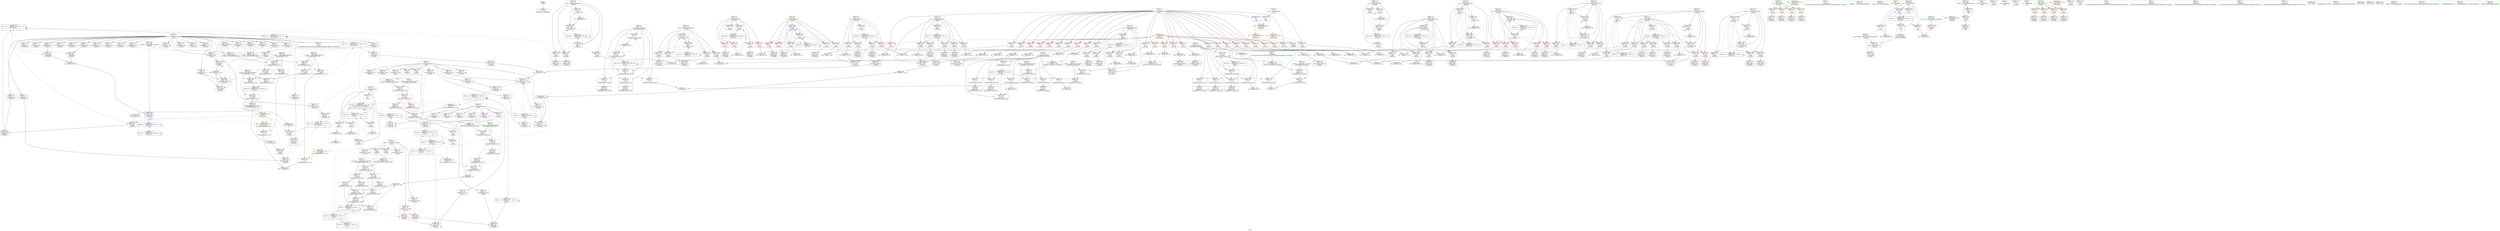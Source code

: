 digraph "SVFG" {
	label="SVFG";

	Node0x5616f1eed1b0 [shape=record,color=grey,label="{NodeID: 0\nNullPtr}"];
	Node0x5616f1eed1b0 -> Node0x5616f1f27900[style=solid];
	Node0x5616f1f5d7c0 [shape=record,color=black,label="{NodeID: 526\nMR_77V_9 = PHI(MR_77V_10, MR_77V_8, )\npts\{130000 \}\n|{|<s6>6}}"];
	Node0x5616f1f5d7c0 -> Node0x5616f1f37330[style=dashed];
	Node0x5616f1f5d7c0 -> Node0x5616f1f37400[style=dashed];
	Node0x5616f1f5d7c0 -> Node0x5616f1f374d0[style=dashed];
	Node0x5616f1f5d7c0 -> Node0x5616f1f39c30[style=dashed];
	Node0x5616f1f5d7c0 -> Node0x5616f1f5d7c0[style=dashed];
	Node0x5616f1f5d7c0 -> Node0x5616f1f6cad0[style=dashed];
	Node0x5616f1f5d7c0:s6 -> Node0x5616f1f75a00[style=dashed,color=red];
	Node0x5616f1f39d00 [shape=record,color=blue,label="{NodeID: 360\n155\<--304\nj\<--inc57\n_Z4worki\n}"];
	Node0x5616f1f39d00 -> Node0x5616f1f34b60[style=dashed];
	Node0x5616f1f39d00 -> Node0x5616f1f34c30[style=dashed];
	Node0x5616f1f39d00 -> Node0x5616f1f34d00[style=dashed];
	Node0x5616f1f39d00 -> Node0x5616f1f34dd0[style=dashed];
	Node0x5616f1f39d00 -> Node0x5616f1f34ea0[style=dashed];
	Node0x5616f1f39d00 -> Node0x5616f1f39a90[style=dashed];
	Node0x5616f1f39d00 -> Node0x5616f1f39d00[style=dashed];
	Node0x5616f1f39d00 -> Node0x5616f1f6c0d0[style=dashed];
	Node0x5616f1f35930 [shape=record,color=red,label="{NodeID: 277\n367\<--165\n\<--j95\n_Z4worki\n}"];
	Node0x5616f1f35930 -> Node0x5616f1f32920[style=solid];
	Node0x5616f1f29770 [shape=record,color=red,label="{NodeID: 194\n445\<--4\n\<--n\n_Z4worki\n}"];
	Node0x5616f1f29770 -> Node0x5616f1f416d0[style=solid];
	Node0x5616f1f269c0 [shape=record,color=black,label="{NodeID: 111\n511\<--510\nidxprom176\<--\n_Z4worki\n}"];
	Node0x5616f1f08260 [shape=record,color=green,label="{NodeID: 28\n56\<--57\nk\<--k_field_insensitive\n_Z3mulPA105_dS0_S0_iii\n}"];
	Node0x5616f1f08260 -> Node0x5616f1f2b3e0[style=solid];
	Node0x5616f1f08260 -> Node0x5616f1f2b4b0[style=solid];
	Node0x5616f1f08260 -> Node0x5616f1f33410[style=solid];
	Node0x5616f1f08260 -> Node0x5616f1f334a0[style=solid];
	Node0x5616f1f08260 -> Node0x5616f1f38e60[style=solid];
	Node0x5616f1f08260 -> Node0x5616f1f39000[style=solid];
	Node0x5616f1f9c330 [shape=record,color=black,label="{NodeID: 720\n38 = PHI(481, 531, )\n4th arg _Z3mulPA105_dS0_S0_iii }"];
	Node0x5616f1f9c330 -> Node0x5616f1f38a50[style=solid];
	Node0x5616f1f42bd0 [shape=record,color=grey,label="{NodeID: 471\n205 = Binary(204, 65, )\n}"];
	Node0x5616f1f42bd0 -> Node0x5616f1f394e0[style=solid];
	Node0x5616f1f2f730 [shape=record,color=blue,label="{NodeID: 388\n9\<--526\np\<--shr\n_Z4worki\n}"];
	Node0x5616f1f2f730 -> Node0x5616f1f6cfd0[style=dashed];
	Node0x5616f1f36ff0 [shape=record,color=red,label="{NodeID: 305\n561\<--177\n\<--j192\n_Z4worki\n}"];
	Node0x5616f1f36ff0 -> Node0x5616f1f26d00[style=solid];
	Node0x5616f1f2ae30 [shape=record,color=red,label="{NodeID: 222\n110\<--52\n\<--i\n_Z3mulPA105_dS0_S0_iii\n}"];
	Node0x5616f1f2ae30 -> Node0x5616f1f27fe0[style=solid];
	Node0x5616f1f2c8e0 [shape=record,color=purple,label="{NodeID: 139\n339\<--11\narrayidx79\<--dist\n_Z4worki\n}"];
	Node0x5616f1f2c8e0 -> Node0x5616f1f375a0[style=solid];
	Node0x5616f1f274c0 [shape=record,color=green,label="{NodeID: 56\n600\<--601\n__b.addr\<--__b.addr_field_insensitive\n_ZSt3minIiERKT_S2_S2_\n}"];
	Node0x5616f1f274c0 -> Node0x5616f1f37cf0[style=solid];
	Node0x5616f1f274c0 -> Node0x5616f1f37dc0[style=solid];
	Node0x5616f1f274c0 -> Node0x5616f1f2fce0[style=solid];
	Node0x5616f1f31ba0 [shape=record,color=grey,label="{NodeID: 499\n388 = Binary(387, 65, )\n}"];
	Node0x5616f1f31ba0 -> Node0x5616f1f3a790[style=solid];
	Node0x5616f1f38710 [shape=record,color=blue,label="{NodeID: 333\n40\<--34\nans.addr\<--ans\n_Z3mulPA105_dS0_S0_iii\n}"];
	Node0x5616f1f38710 -> Node0x5616f1f2a610[style=dashed];
	Node0x5616f1f38710 -> Node0x5616f1f2a6e0[style=dashed];
	Node0x5616f1f34340 [shape=record,color=red,label="{NodeID: 250\n241\<--147\n\<--v\n_Z4worki\n}"];
	Node0x5616f1f34340 -> Node0x5616f1f28800[style=solid];
	Node0x5616f1f2dfa0 [shape=record,color=purple,label="{NodeID: 167\n534\<--21\n\<--temp\n_Z4worki\n|{<s0>8}}"];
	Node0x5616f1f2dfa0:s0 -> Node0x5616f1f9bca0[style=solid,color=red];
	Node0x5616f1f28c10 [shape=record,color=black,label="{NodeID: 84\n281\<--280\nidxprom45\<--\n_Z4worki\n}"];
	Node0x5616f1eedbe0 [shape=record,color=green,label="{NodeID: 1\n5\<--1\n\<--dummyObj\nCan only get source location for instruction, argument, global var or function.}"];
	Node0x5616f1f39dd0 [shape=record,color=blue,label="{NodeID: 361\n153\<--309\ni32\<--inc60\n_Z4worki\n}"];
	Node0x5616f1f39dd0 -> Node0x5616f1f34750[style=dashed];
	Node0x5616f1f39dd0 -> Node0x5616f1f34820[style=dashed];
	Node0x5616f1f39dd0 -> Node0x5616f1f348f0[style=dashed];
	Node0x5616f1f39dd0 -> Node0x5616f1f349c0[style=dashed];
	Node0x5616f1f39dd0 -> Node0x5616f1f34a90[style=dashed];
	Node0x5616f1f39dd0 -> Node0x5616f1f39dd0[style=dashed];
	Node0x5616f1f39dd0 -> Node0x5616f1f6bbd0[style=dashed];
	Node0x5616f1f35a00 [shape=record,color=red,label="{NodeID: 278\n375\<--165\n\<--j95\n_Z4worki\n}"];
	Node0x5616f1f35a00 -> Node0x5616f1f29430[style=solid];
	Node0x5616f1f29840 [shape=record,color=red,label="{NodeID: 195\n455\<--4\n\<--n\n_Z4worki\n}"];
	Node0x5616f1f29840 -> Node0x5616f1f43950[style=solid];
	Node0x5616f1f26a90 [shape=record,color=black,label="{NodeID: 112\n552\<--551\nidxprom197\<--\n_Z4worki\n}"];
	Node0x5616f1f08330 [shape=record,color=green,label="{NodeID: 29\n135\<--136\n_Z4worki\<--_Z4worki_field_insensitive\n}"];
	Node0x5616f1f9c4b0 [shape=record,color=black,label="{NodeID: 721\n39 = PHI(65, 533, )\n5th arg _Z3mulPA105_dS0_S0_iii }"];
	Node0x5616f1f9c4b0 -> Node0x5616f1f38b20[style=solid];
	Node0x5616f1f5d0a0 [shape=record,color=black,label="{NodeID: 555\nMR_79V_3 = PHI(MR_79V_4, MR_79V_2, )\npts\{597 \}\n}"];
	Node0x5616f1f5d0a0 -> Node0x5616f1f37a80[style=dashed];
	Node0x5616f1f42d50 [shape=record,color=grey,label="{NodeID: 472\n541 = Binary(540, 65, )\n}"];
	Node0x5616f1f42d50 -> Node0x5616f1f321a0[style=solid];
	Node0x5616f1f2f800 [shape=record,color=blue,label="{NodeID: 389\n175\<--65\ni187\<--\n_Z4worki\n}"];
	Node0x5616f1f2f800 -> Node0x5616f1f36b10[style=dashed];
	Node0x5616f1f2f800 -> Node0x5616f1f36be0[style=dashed];
	Node0x5616f1f2f800 -> Node0x5616f1f36cb0[style=dashed];
	Node0x5616f1f2f800 -> Node0x5616f1f36d80[style=dashed];
	Node0x5616f1f2f800 -> Node0x5616f1f2fb40[style=dashed];
	Node0x5616f1f2f800 -> Node0x5616f1f6edd0[style=dashed];
	Node0x5616f1f370c0 [shape=record,color=red,label="{NodeID: 306\n566\<--177\n\<--j192\n_Z4worki\n}"];
	Node0x5616f1f370c0 -> Node0x5616f1f440d0[style=solid];
	Node0x5616f1f2af00 [shape=record,color=red,label="{NodeID: 223\n130\<--52\n\<--i\n_Z3mulPA105_dS0_S0_iii\n}"];
	Node0x5616f1f2af00 -> Node0x5616f1f425d0[style=solid];
	Node0x5616f1f2c9b0 [shape=record,color=purple,label="{NodeID: 140\n343\<--11\narrayidx81\<--dist\n_Z4worki\n}"];
	Node0x5616f1f27590 [shape=record,color=green,label="{NodeID: 57\n622\<--623\nmain\<--main_field_insensitive\n}"];
	Node0x5616f1f31d20 [shape=record,color=grey,label="{NodeID: 500\n314 = Binary(313, 65, )\n}"];
	Node0x5616f1f31d20 -> Node0x5616f1f39ea0[style=solid];
	Node0x5616f1f387e0 [shape=record,color=blue,label="{NodeID: 334\n42\<--35\na.addr\<--a\n_Z3mulPA105_dS0_S0_iii\n}"];
	Node0x5616f1f387e0 -> Node0x5616f1f2a7b0[style=dashed];
	Node0x5616f1f34410 [shape=record,color=red,label="{NodeID: 251\n255\<--151\n\<--k\n_Z4worki\n}"];
	Node0x5616f1f34410 -> Node0x5616f1f493e0[style=solid];
	Node0x5616f1f2e070 [shape=record,color=purple,label="{NodeID: 168\n553\<--21\narrayidx198\<--temp\n_Z4worki\n}"];
	Node0x5616f1f28ce0 [shape=record,color=black,label="{NodeID: 85\n285\<--284\nidxprom47\<--\n_Z4worki\n}"];
	Node0x5616f1eedc70 [shape=record,color=green,label="{NodeID: 2\n24\<--1\n.str\<--dummyObj\nGlob }"];
	Node0x5616f1f39ea0 [shape=record,color=blue,label="{NodeID: 362\n151\<--314\nk\<--inc63\n_Z4worki\n}"];
	Node0x5616f1f39ea0 -> Node0x5616f1f6b6d0[style=dashed];
	Node0x5616f1f35ad0 [shape=record,color=red,label="{NodeID: 279\n382\<--165\n\<--j95\n_Z4worki\n}"];
	Node0x5616f1f35ad0 -> Node0x5616f1f25d90[style=solid];
	Node0x5616f1f29910 [shape=record,color=red,label="{NodeID: 196\n459\<--4\n\<--n\n_Z4worki\n}"];
	Node0x5616f1f29910 -> Node0x5616f1f43ad0[style=solid];
	Node0x5616f1f26b60 [shape=record,color=black,label="{NodeID: 113\n555\<--554\nidxprom199\<--\n_Z4worki\n}"];
	Node0x5616f1f24fb0 [shape=record,color=green,label="{NodeID: 30\n139\<--140\ncase_id.addr\<--case_id.addr_field_insensitive\n_Z4worki\n}"];
	Node0x5616f1f24fb0 -> Node0x5616f1f337e0[style=solid];
	Node0x5616f1f24fb0 -> Node0x5616f1f39270[style=solid];
	Node0x5616f1f9c630 [shape=record,color=black,label="{NodeID: 722\n594 = PHI(221, 238, 276, )\n0th arg _ZSt3minIiERKT_S2_S2_ }"];
	Node0x5616f1f9c630 -> Node0x5616f1f2fc10[style=solid];
	Node0x5616f1f75a00 [shape=record,color=yellow,style=double,label="{NodeID: 639\n77V_1 = ENCHI(MR_77V_0)\npts\{130000 \}\nFun[_ZSt3minIiERKT_S2_S2_]}"];
	Node0x5616f1f75a00 -> Node0x5616f1f37f60[style=dashed];
	Node0x5616f1f67600 [shape=record,color=black,label="{NodeID: 556\nMR_57V_3 = PHI(MR_57V_4, MR_57V_2, )\npts\{160 \}\n}"];
	Node0x5616f1f67600 -> Node0x5616f1f34f70[style=dashed];
	Node0x5616f1f67600 -> Node0x5616f1f35040[style=dashed];
	Node0x5616f1f67600 -> Node0x5616f1f35110[style=dashed];
	Node0x5616f1f67600 -> Node0x5616f1f351e0[style=dashed];
	Node0x5616f1f67600 -> Node0x5616f1f352b0[style=dashed];
	Node0x5616f1f67600 -> Node0x5616f1f3a380[style=dashed];
	Node0x5616f1f42ed0 [shape=record,color=grey,label="{NodeID: 473\n644 = Binary(643, 65, )\n}"];
	Node0x5616f1f42ed0 -> Node0x5616f1f300f0[style=solid];
	Node0x5616f1f2f8d0 [shape=record,color=blue,label="{NodeID: 390\n177\<--65\nj192\<--\n_Z4worki\n}"];
	Node0x5616f1f2f8d0 -> Node0x5616f1f36e50[style=dashed];
	Node0x5616f1f2f8d0 -> Node0x5616f1f36f20[style=dashed];
	Node0x5616f1f2f8d0 -> Node0x5616f1f36ff0[style=dashed];
	Node0x5616f1f2f8d0 -> Node0x5616f1f370c0[style=dashed];
	Node0x5616f1f2f8d0 -> Node0x5616f1f2f8d0[style=dashed];
	Node0x5616f1f2f8d0 -> Node0x5616f1f2fa70[style=dashed];
	Node0x5616f1f2f8d0 -> Node0x5616f1f6f2d0[style=dashed];
	Node0x5616f1f37190 [shape=record,color=red,label="{NodeID: 307\n225\<--222\n\<--call12\n_Z4worki\n}"];
	Node0x5616f1f37190 -> Node0x5616f1f39680[style=solid];
	Node0x5616f1f2afd0 [shape=record,color=red,label="{NodeID: 224\n73\<--54\n\<--j\n_Z3mulPA105_dS0_S0_iii\n}"];
	Node0x5616f1f2afd0 -> Node0x5616f1f32f20[style=solid];
	Node0x5616f1f2ca80 [shape=record,color=purple,label="{NodeID: 141\n344\<--11\narrayidx82\<--dist\n_Z4worki\n}"];
	Node0x5616f1f2ca80 -> Node0x5616f1f37670[style=solid];
	Node0x5616f1f2ca80 -> Node0x5616f1f3a1e0[style=solid];
	Node0x5616f1f27690 [shape=record,color=green,label="{NodeID: 58\n625\<--626\nretval\<--retval_field_insensitive\nmain\n}"];
	Node0x5616f1f27690 -> Node0x5616f1f38030[style=solid];
	Node0x5616f1f27690 -> Node0x5616f1f2ff50[style=solid];
	Node0x5616f1f31ea0 [shape=record,color=grey,label="{NodeID: 501\n212 = cmp(210, 211, )\n}"];
	Node0x5616f1f388b0 [shape=record,color=blue,label="{NodeID: 335\n44\<--36\nb.addr\<--b\n_Z3mulPA105_dS0_S0_iii\n}"];
	Node0x5616f1f388b0 -> Node0x5616f1f2a880[style=dashed];
	Node0x5616f1f344e0 [shape=record,color=red,label="{NodeID: 252\n280\<--151\n\<--k\n_Z4worki\n}"];
	Node0x5616f1f344e0 -> Node0x5616f1f28c10[style=solid];
	Node0x5616f1f2e140 [shape=record,color=purple,label="{NodeID: 169\n556\<--21\narrayidx200\<--temp\n_Z4worki\n}"];
	Node0x5616f1f2e140 -> Node0x5616f1f378e0[style=solid];
	Node0x5616f1f28db0 [shape=record,color=black,label="{NodeID: 86\n288\<--287\nidxprom49\<--\n_Z4worki\n}"];
	Node0x5616f1f057f0 [shape=record,color=green,label="{NodeID: 3\n26\<--1\nstdout\<--dummyObj\nGlob }"];
	Node0x5616f1f39f70 [shape=record,color=blue,label="{NodeID: 363\n159\<--65\ni65\<--\n_Z4worki\n}"];
	Node0x5616f1f39f70 -> Node0x5616f1f67600[style=dashed];
	Node0x5616f1f35ba0 [shape=record,color=red,label="{NodeID: 280\n387\<--165\n\<--j95\n_Z4worki\n}"];
	Node0x5616f1f35ba0 -> Node0x5616f1f31ba0[style=solid];
	Node0x5616f1f299e0 [shape=record,color=red,label="{NodeID: 197\n464\<--4\n\<--n\n_Z4worki\n}"];
	Node0x5616f1f299e0 -> Node0x5616f1f43c50[style=solid];
	Node0x5616f1f26c30 [shape=record,color=black,label="{NodeID: 114\n559\<--558\nidxprom201\<--\n_Z4worki\n}"];
	Node0x5616f1f25040 [shape=record,color=green,label="{NodeID: 31\n141\<--142\ni\<--i_field_insensitive\n_Z4worki\n}"];
	Node0x5616f1f25040 -> Node0x5616f1f338b0[style=solid];
	Node0x5616f1f25040 -> Node0x5616f1f33980[style=solid];
	Node0x5616f1f25040 -> Node0x5616f1f33a50[style=solid];
	Node0x5616f1f25040 -> Node0x5616f1f33b20[style=solid];
	Node0x5616f1f25040 -> Node0x5616f1f39340[style=solid];
	Node0x5616f1f25040 -> Node0x5616f1f394e0[style=solid];
	Node0x5616f1f9c880 [shape=record,color=black,label="{NodeID: 723\n595 = PHI(149, 149, 157, )\n1st arg _ZSt3minIiERKT_S2_S2_ }"];
	Node0x5616f1f9c880 -> Node0x5616f1f2fce0[style=solid];
	Node0x5616f1f75ae0 [shape=record,color=yellow,style=double,label="{NodeID: 640\n86V_1 = ENCHI(MR_86V_0)\npts\{150 158 \}\nFun[_ZSt3minIiERKT_S2_S2_]}"];
	Node0x5616f1f75ae0 -> Node0x5616f1f37e90[style=dashed];
	Node0x5616f1f67ad0 [shape=record,color=black,label="{NodeID: 557\nMR_59V_2 = PHI(MR_59V_4, MR_59V_1, )\npts\{162 \}\n}"];
	Node0x5616f1f67ad0 -> Node0x5616f1f3a110[style=dashed];
	Node0x5616f1f43050 [shape=record,color=grey,label="{NodeID: 474\n126 = Binary(125, 65, )\n}"];
	Node0x5616f1f43050 -> Node0x5616f1f390d0[style=solid];
	Node0x5616f1f2f9a0 [shape=record,color=blue,label="{NodeID: 391\n563\<--557\narrayidx204\<--\n_Z4worki\n}"];
	Node0x5616f1f2f9a0 -> Node0x5616f1f69dd0[style=dashed];
	Node0x5616f1f37260 [shape=record,color=red,label="{NodeID: 308\n240\<--239\n\<--call21\n_Z4worki\n}"];
	Node0x5616f1f37260 -> Node0x5616f1f39750[style=solid];
	Node0x5616f1f2b0a0 [shape=record,color=red,label="{NodeID: 225\n81\<--54\n\<--j\n_Z3mulPA105_dS0_S0_iii\n}"];
	Node0x5616f1f2b0a0 -> Node0x5616f1f27bd0[style=solid];
	Node0x5616f1f2cb50 [shape=record,color=purple,label="{NodeID: 142\n434\<--11\narrayidx131\<--dist\n_Z4worki\n}"];
	Node0x5616f1f27760 [shape=record,color=green,label="{NodeID: 59\n627\<--628\ntotal_case\<--total_case_field_insensitive\nmain\n}"];
	Node0x5616f1f27760 -> Node0x5616f1f38100[style=solid];
	Node0x5616f1f32020 [shape=record,color=grey,label="{NodeID: 502\n608 = cmp(605, 607, )\n}"];
	Node0x5616f1f38980 [shape=record,color=blue,label="{NodeID: 336\n46\<--37\nn.addr\<--n\n_Z3mulPA105_dS0_S0_iii\n}"];
	Node0x5616f1f38980 -> Node0x5616f1f2a950[style=dashed];
	Node0x5616f1f345b0 [shape=record,color=red,label="{NodeID: 253\n284\<--151\n\<--k\n_Z4worki\n}"];
	Node0x5616f1f345b0 -> Node0x5616f1f28ce0[style=solid];
	Node0x5616f1f2e210 [shape=record,color=purple,label="{NodeID: 170\n180\<--24\n\<--.str\n_Z4worki\n}"];
	Node0x5616f1f28e80 [shape=record,color=black,label="{NodeID: 87\n296\<--295\nidxprom52\<--\n_Z4worki\n}"];
	Node0x5616f1f05880 [shape=record,color=green,label="{NodeID: 4\n27\<--1\n.str.1\<--dummyObj\nGlob }"];
	Node0x5616f1f3a040 [shape=record,color=blue,label="{NodeID: 364\n326\<--5\narrayidx71\<--\n_Z4worki\n}"];
	Node0x5616f1f3a040 -> Node0x5616f1f375a0[style=dashed];
	Node0x5616f1f3a040 -> Node0x5616f1f37670[style=dashed];
	Node0x5616f1f3a040 -> Node0x5616f1f3a1e0[style=dashed];
	Node0x5616f1f3a040 -> Node0x5616f1f67fd0[style=dashed];
	Node0x5616f1f35c70 [shape=record,color=red,label="{NodeID: 281\n398\<--167\n\<--i114\n_Z4worki\n}"];
	Node0x5616f1f35c70 -> Node0x5616f1f49860[style=solid];
	Node0x5616f1f29ab0 [shape=record,color=red,label="{NodeID: 198\n478\<--4\n\<--n\n_Z4worki\n}"];
	Node0x5616f1f29ab0 -> Node0x5616f1f446d0[style=solid];
	Node0x5616f1f26d00 [shape=record,color=black,label="{NodeID: 115\n562\<--561\nidxprom203\<--\n_Z4worki\n}"];
	Node0x5616f1f250d0 [shape=record,color=green,label="{NodeID: 32\n143\<--144\ni3\<--i3_field_insensitive\n_Z4worki\n}"];
	Node0x5616f1f250d0 -> Node0x5616f1f33bf0[style=solid];
	Node0x5616f1f250d0 -> Node0x5616f1f33cc0[style=solid];
	Node0x5616f1f250d0 -> Node0x5616f1f395b0[style=solid];
	Node0x5616f1f250d0 -> Node0x5616f1f39820[style=solid];
	Node0x5616f1f67fd0 [shape=record,color=black,label="{NodeID: 558\nMR_77V_11 = PHI(MR_77V_13, MR_77V_7, )\npts\{130000 \}\n|{|<s2>11}}"];
	Node0x5616f1f67fd0 -> Node0x5616f1f37740[style=dashed];
	Node0x5616f1f67fd0 -> Node0x5616f1f3a040[style=dashed];
	Node0x5616f1f67fd0:s2 -> Node0x5616f1f71ad0[style=dashed,color=blue];
	Node0x5616f1f431d0 [shape=record,color=grey,label="{NodeID: 475\n452 = Binary(451, 65, )\n}"];
	Node0x5616f1f431d0 -> Node0x5616f1f3ad40[style=solid];
	Node0x5616f1f2fa70 [shape=record,color=blue,label="{NodeID: 392\n177\<--567\nj192\<--inc206\n_Z4worki\n}"];
	Node0x5616f1f2fa70 -> Node0x5616f1f36e50[style=dashed];
	Node0x5616f1f2fa70 -> Node0x5616f1f36f20[style=dashed];
	Node0x5616f1f2fa70 -> Node0x5616f1f36ff0[style=dashed];
	Node0x5616f1f2fa70 -> Node0x5616f1f370c0[style=dashed];
	Node0x5616f1f2fa70 -> Node0x5616f1f2f8d0[style=dashed];
	Node0x5616f1f2fa70 -> Node0x5616f1f2fa70[style=dashed];
	Node0x5616f1f2fa70 -> Node0x5616f1f6f2d0[style=dashed];
	Node0x5616f1f37330 [shape=record,color=red,label="{NodeID: 309\n283\<--282\n\<--arrayidx46\n_Z4worki\n}"];
	Node0x5616f1f37330 -> Node0x5616f1f43650[style=solid];
	Node0x5616f1f2b170 [shape=record,color=red,label="{NodeID: 226\n104\<--54\n\<--j\n_Z3mulPA105_dS0_S0_iii\n}"];
	Node0x5616f1f2b170 -> Node0x5616f1f27f10[style=solid];
	Node0x5616f1f2cc20 [shape=record,color=purple,label="{NodeID: 143\n435\<--11\narrayidx132\<--dist\n_Z4worki\n}"];
	Node0x5616f1f2cc20 -> Node0x5616f1f37740[style=solid];
	Node0x5616f1f27830 [shape=record,color=green,label="{NodeID: 60\n629\<--630\ni\<--i_field_insensitive\nmain\n}"];
	Node0x5616f1f27830 -> Node0x5616f1f381d0[style=solid];
	Node0x5616f1f27830 -> Node0x5616f1f382a0[style=solid];
	Node0x5616f1f27830 -> Node0x5616f1f38370[style=solid];
	Node0x5616f1f27830 -> Node0x5616f1f30020[style=solid];
	Node0x5616f1f27830 -> Node0x5616f1f300f0[style=solid];
	Node0x5616f1f321a0 [shape=record,color=grey,label="{NodeID: 503\n542 = cmp(539, 541, )\n}"];
	Node0x5616f1f38a50 [shape=record,color=blue,label="{NodeID: 337\n48\<--38\np.addr\<--p\n_Z3mulPA105_dS0_S0_iii\n}"];
	Node0x5616f1f38a50 -> Node0x5616f1f2aa20[style=dashed];
	Node0x5616f1f34680 [shape=record,color=red,label="{NodeID: 254\n313\<--151\n\<--k\n_Z4worki\n}"];
	Node0x5616f1f34680 -> Node0x5616f1f31d20[style=solid];
	Node0x5616f1f2e2e0 [shape=record,color=purple,label="{NodeID: 171\n214\<--24\n\<--.str\n_Z4worki\n}"];
	Node0x5616f1f28f50 [shape=record,color=black,label="{NodeID: 88\n299\<--298\nidxprom54\<--\n_Z4worki\n}"];
	Node0x5616f1f05910 [shape=record,color=green,label="{NodeID: 5\n29\<--1\n.str.2\<--dummyObj\nGlob }"];
	Node0x5616f1f3a110 [shape=record,color=blue,label="{NodeID: 365\n161\<--65\nj72\<--\n_Z4worki\n}"];
	Node0x5616f1f3a110 -> Node0x5616f1f35380[style=dashed];
	Node0x5616f1f3a110 -> Node0x5616f1f35450[style=dashed];
	Node0x5616f1f3a110 -> Node0x5616f1f35520[style=dashed];
	Node0x5616f1f3a110 -> Node0x5616f1f3a2b0[style=dashed];
	Node0x5616f1f3a110 -> Node0x5616f1f67ad0[style=dashed];
	Node0x5616f1f35d40 [shape=record,color=red,label="{NodeID: 282\n408\<--167\n\<--i114\n_Z4worki\n}"];
	Node0x5616f1f35d40 -> Node0x5616f1f490e0[style=solid];
	Node0x5616f1f29b80 [shape=record,color=red,label="{NodeID: 199\n480\<--4\n\<--n\n_Z4worki\n}"];
	Node0x5616f1f29b80 -> Node0x5616f1f44550[style=solid];
	Node0x5616f1f2b630 [shape=record,color=black,label="{NodeID: 116\n593\<--616\n_ZSt3minIiERKT_S2_S2__ret\<--\n_ZSt3minIiERKT_S2_S2_\n|{<s0>4|<s1>5|<s2>6}}"];
	Node0x5616f1f2b630:s0 -> Node0x5616f1f9b2b0[style=solid,color=blue];
	Node0x5616f1f2b630:s1 -> Node0x5616f1f9b830[style=solid,color=blue];
	Node0x5616f1f2b630:s2 -> Node0x5616f1f9b4a0[style=solid,color=blue];
	Node0x5616f1f25160 [shape=record,color=green,label="{NodeID: 33\n145\<--146\nu\<--u_field_insensitive\n_Z4worki\n}"];
	Node0x5616f1f25160 -> Node0x5616f1f33d90[style=solid];
	Node0x5616f1f25160 -> Node0x5616f1f33e60[style=solid];
	Node0x5616f1f25160 -> Node0x5616f1f33f30[style=solid];
	Node0x5616f1f25160 -> Node0x5616f1f34000[style=solid];
	Node0x5616f1f43350 [shape=record,color=grey,label="{NodeID: 476\n497 = Binary(496, 65, )\n}"];
	Node0x5616f1f43350 -> Node0x5616f1f32320[style=solid];
	Node0x5616f1f2fb40 [shape=record,color=blue,label="{NodeID: 393\n175\<--572\ni187\<--inc209\n_Z4worki\n}"];
	Node0x5616f1f2fb40 -> Node0x5616f1f36b10[style=dashed];
	Node0x5616f1f2fb40 -> Node0x5616f1f36be0[style=dashed];
	Node0x5616f1f2fb40 -> Node0x5616f1f36cb0[style=dashed];
	Node0x5616f1f2fb40 -> Node0x5616f1f36d80[style=dashed];
	Node0x5616f1f2fb40 -> Node0x5616f1f2fb40[style=dashed];
	Node0x5616f1f2fb40 -> Node0x5616f1f6edd0[style=dashed];
	Node0x5616f1f37400 [shape=record,color=red,label="{NodeID: 310\n290\<--289\n\<--arrayidx50\n_Z4worki\n}"];
	Node0x5616f1f37400 -> Node0x5616f1f43650[style=solid];
	Node0x5616f1f2b240 [shape=record,color=red,label="{NodeID: 227\n113\<--54\n\<--j\n_Z3mulPA105_dS0_S0_iii\n}"];
	Node0x5616f1f2b240 -> Node0x5616f1f280b0[style=solid];
	Node0x5616f1f2ccf0 [shape=record,color=purple,label="{NodeID: 144\n381\<--14\narrayidx105\<--mat\n_Z4worki\n}"];
	Node0x5616f1f27900 [shape=record,color=black,label="{NodeID: 61\n2\<--3\ndummyVal\<--dummyVal\n}"];
	Node0x5616f1f32320 [shape=record,color=grey,label="{NodeID: 504\n498 = cmp(495, 497, )\n}"];
	Node0x5616f1f38b20 [shape=record,color=blue,label="{NodeID: 338\n50\<--39\nm.addr\<--m\n_Z3mulPA105_dS0_S0_iii\n}"];
	Node0x5616f1f38b20 -> Node0x5616f1f2aaf0[style=dashed];
	Node0x5616f1f34750 [shape=record,color=red,label="{NodeID: 255\n261\<--153\n\<--i32\n_Z4worki\n}"];
	Node0x5616f1f34750 -> Node0x5616f1f32da0[style=solid];
	Node0x5616f1f2e3b0 [shape=record,color=purple,label="{NodeID: 172\n580\<--27\n\<--.str.1\n_Z4worki\n}"];
	Node0x5616f1f29020 [shape=record,color=black,label="{NodeID: 89\n324\<--323\nidxprom69\<--\n_Z4worki\n}"];
	Node0x5616f1f059d0 [shape=record,color=green,label="{NodeID: 6\n65\<--1\n\<--dummyObj\nCan only get source location for instruction, argument, global var or function.|{<s0>7}}"];
	Node0x5616f1f059d0:s0 -> Node0x5616f1f9c4b0[style=solid,color=red];
	Node0x5616f1f3a1e0 [shape=record,color=blue,label="{NodeID: 366\n344\<--346\narrayidx82\<--add83\n_Z4worki\n}"];
	Node0x5616f1f3a1e0 -> Node0x5616f1f375a0[style=dashed];
	Node0x5616f1f3a1e0 -> Node0x5616f1f37670[style=dashed];
	Node0x5616f1f3a1e0 -> Node0x5616f1f3a1e0[style=dashed];
	Node0x5616f1f3a1e0 -> Node0x5616f1f67fd0[style=dashed];
	Node0x5616f1f35e10 [shape=record,color=red,label="{NodeID: 283\n420\<--167\n\<--i114\n_Z4worki\n}"];
	Node0x5616f1f35e10 -> Node0x5616f1f25f30[style=solid];
	Node0x5616f1f29c50 [shape=record,color=red,label="{NodeID: 200\n489\<--4\n\<--n\n_Z4worki\n}"];
	Node0x5616f1f29c50 -> Node0x5616f1f43f50[style=solid];
	Node0x5616f1f2b700 [shape=record,color=black,label="{NodeID: 117\n624\<--647\nmain_ret\<--\nmain\n}"];
	Node0x5616f1f25230 [shape=record,color=green,label="{NodeID: 34\n147\<--148\nv\<--v_field_insensitive\n_Z4worki\n}"];
	Node0x5616f1f25230 -> Node0x5616f1f340d0[style=solid];
	Node0x5616f1f25230 -> Node0x5616f1f341a0[style=solid];
	Node0x5616f1f25230 -> Node0x5616f1f34270[style=solid];
	Node0x5616f1f25230 -> Node0x5616f1f34340[style=solid];
	Node0x5616f1f434d0 [shape=record,color=grey,label="{NodeID: 477\n572 = Binary(571, 65, )\n}"];
	Node0x5616f1f434d0 -> Node0x5616f1f2fb40[style=solid];
	Node0x5616f1f2fc10 [shape=record,color=blue,label="{NodeID: 394\n598\<--594\n__a.addr\<--__a\n_ZSt3minIiERKT_S2_S2_\n}"];
	Node0x5616f1f2fc10 -> Node0x5616f1f37b50[style=dashed];
	Node0x5616f1f2fc10 -> Node0x5616f1f37c20[style=dashed];
	Node0x5616f1f374d0 [shape=record,color=red,label="{NodeID: 311\n294\<--293\n\<--call51\n_Z4worki\n}"];
	Node0x5616f1f374d0 -> Node0x5616f1f39c30[style=solid];
	Node0x5616f1f2b310 [shape=record,color=red,label="{NodeID: 228\n125\<--54\n\<--j\n_Z3mulPA105_dS0_S0_iii\n}"];
	Node0x5616f1f2b310 -> Node0x5616f1f43050[style=solid];
	Node0x5616f1f2cdc0 [shape=record,color=purple,label="{NodeID: 145\n384\<--14\narrayidx107\<--mat\n_Z4worki\n}"];
	Node0x5616f1f2cdc0 -> Node0x5616f1f3a6c0[style=solid];
	Node0x5616f1f27a00 [shape=record,color=black,label="{NodeID: 62\n12\<--11\n\<--dist\nCan only get source location for instruction, argument, global var or function.}"];
	Node0x5616f1f324a0 [shape=record,color=grey,label="{NodeID: 505\n549 = cmp(546, 548, )\n}"];
	Node0x5616f1f38bf0 [shape=record,color=blue,label="{NodeID: 339\n52\<--65\ni\<--\n_Z3mulPA105_dS0_S0_iii\n}"];
	Node0x5616f1f38bf0 -> Node0x5616f1f627c0[style=dashed];
	Node0x5616f1f34820 [shape=record,color=red,label="{NodeID: 256\n271\<--153\n\<--i32\n_Z4worki\n}"];
	Node0x5616f1f34820 -> Node0x5616f1f289a0[style=solid];
	Node0x5616f1f2e480 [shape=record,color=purple,label="{NodeID: 173\n632\<--29\n\<--.str.2\nmain\n}"];
	Node0x5616f1f290f0 [shape=record,color=black,label="{NodeID: 90\n335\<--334\nidxprom76\<--\n_Z4worki\n}"];
	Node0x5616f1f05a90 [shape=record,color=green,label="{NodeID: 7\n85\<--1\n\<--dummyObj\nCan only get source location for instruction, argument, global var or function.}"];
	Node0x5616f1f3a2b0 [shape=record,color=blue,label="{NodeID: 367\n161\<--350\nj72\<--inc85\n_Z4worki\n}"];
	Node0x5616f1f3a2b0 -> Node0x5616f1f35380[style=dashed];
	Node0x5616f1f3a2b0 -> Node0x5616f1f35450[style=dashed];
	Node0x5616f1f3a2b0 -> Node0x5616f1f35520[style=dashed];
	Node0x5616f1f3a2b0 -> Node0x5616f1f3a2b0[style=dashed];
	Node0x5616f1f3a2b0 -> Node0x5616f1f67ad0[style=dashed];
	Node0x5616f1f35ee0 [shape=record,color=red,label="{NodeID: 284\n432\<--167\n\<--i114\n_Z4worki\n}"];
	Node0x5616f1f35ee0 -> Node0x5616f1f260d0[style=solid];
	Node0x5616f1f29d20 [shape=record,color=red,label="{NodeID: 201\n496\<--4\n\<--n\n_Z4worki\n}"];
	Node0x5616f1f29d20 -> Node0x5616f1f43350[style=solid];
	Node0x5616f1f2b7d0 [shape=record,color=purple,label="{NodeID: 118\n198\<--11\narrayidx\<--dist\n_Z4worki\n}"];
	Node0x5616f1f25300 [shape=record,color=green,label="{NodeID: 35\n149\<--150\nw\<--w_field_insensitive\n_Z4worki\n|{<s0>4|<s1>5}}"];
	Node0x5616f1f25300:s0 -> Node0x5616f1f9c880[style=solid,color=red];
	Node0x5616f1f25300:s1 -> Node0x5616f1f9c880[style=solid,color=red];
	Node0x5616f1f43650 [shape=record,color=grey,label="{NodeID: 478\n291 = Binary(283, 290, )\n}"];
	Node0x5616f1f43650 -> Node0x5616f1f39b60[style=solid];
	Node0x5616f1f2fce0 [shape=record,color=blue,label="{NodeID: 395\n600\<--595\n__b.addr\<--__b\n_ZSt3minIiERKT_S2_S2_\n}"];
	Node0x5616f1f2fce0 -> Node0x5616f1f37cf0[style=dashed];
	Node0x5616f1f2fce0 -> Node0x5616f1f37dc0[style=dashed];
	Node0x5616f1f375a0 [shape=record,color=red,label="{NodeID: 312\n340\<--339\n\<--arrayidx79\n_Z4worki\n}"];
	Node0x5616f1f375a0 -> Node0x5616f1f318a0[style=solid];
	Node0x5616f1f2b3e0 [shape=record,color=red,label="{NodeID: 229\n88\<--56\n\<--k\n_Z3mulPA105_dS0_S0_iii\n}"];
	Node0x5616f1f2b3e0 -> Node0x5616f1f49260[style=solid];
	Node0x5616f1f2ce90 [shape=record,color=purple,label="{NodeID: 146\n422\<--14\narrayidx124\<--mat\n_Z4worki\n}"];
	Node0x5616f1f27b00 [shape=record,color=black,label="{NodeID: 63\n79\<--78\nidxprom\<--\n_Z3mulPA105_dS0_S0_iii\n}"];
	Node0x5616f1f71ad0 [shape=record,color=black,label="{NodeID: 589\nMR_96V_2 = PHI(MR_96V_3, MR_96V_1, )\npts\{10 16 20 23 130000 \}\n|{<s0>11|<s1>11|<s2>11|<s3>11|<s4>11|<s5>11}}"];
	Node0x5616f1f71ad0:s0 -> Node0x5616f1f39410[style=dashed,color=red];
	Node0x5616f1f71ad0:s1 -> Node0x5616f1f63bc0[style=dashed,color=red];
	Node0x5616f1f71ad0:s2 -> Node0x5616f1f640c0[style=dashed,color=red];
	Node0x5616f1f71ad0:s3 -> Node0x5616f1f645c0[style=dashed,color=red];
	Node0x5616f1f71ad0:s4 -> Node0x5616f1f6cfd0[style=dashed,color=red];
	Node0x5616f1f71ad0:s5 -> Node0x5616f1f6ded0[style=dashed,color=red];
	Node0x5616f1f32620 [shape=record,color=grey,label="{NodeID: 506\n472 = cmp(471, 5, )\n}"];
	Node0x5616f1f38cc0 [shape=record,color=blue,label="{NodeID: 340\n54\<--65\nj\<--\n_Z3mulPA105_dS0_S0_iii\n}"];
	Node0x5616f1f38cc0 -> Node0x5616f1f2afd0[style=dashed];
	Node0x5616f1f38cc0 -> Node0x5616f1f2b0a0[style=dashed];
	Node0x5616f1f38cc0 -> Node0x5616f1f2b170[style=dashed];
	Node0x5616f1f38cc0 -> Node0x5616f1f2b240[style=dashed];
	Node0x5616f1f38cc0 -> Node0x5616f1f2b310[style=dashed];
	Node0x5616f1f38cc0 -> Node0x5616f1f390d0[style=dashed];
	Node0x5616f1f38cc0 -> Node0x5616f1f62cc0[style=dashed];
	Node0x5616f1f348f0 [shape=record,color=red,label="{NodeID: 257\n277\<--153\n\<--i32\n_Z4worki\n}"];
	Node0x5616f1f348f0 -> Node0x5616f1f28b40[style=solid];
	Node0x5616f1f2e550 [shape=record,color=purple,label="{NodeID: 174\n80\<--77\narrayidx\<--\n_Z3mulPA105_dS0_S0_iii\n}"];
	Node0x5616f1f291c0 [shape=record,color=black,label="{NodeID: 91\n338\<--337\nidxprom78\<--\n_Z4worki\n}"];
	Node0x5616f1f05b50 [shape=record,color=green,label="{NodeID: 8\n185\<--1\n\<--dummyObj\nCan only get source location for instruction, argument, global var or function.}"];
	Node0x5616f1f5ffc0 [shape=record,color=black,label="{NodeID: 534\nMR_4V_7 = PHI(MR_4V_8, MR_4V_6, )\npts\{20 \}\n}"];
	Node0x5616f1f5ffc0 -> Node0x5616f1f2f4c0[style=dashed];
	Node0x5616f1f5ffc0 -> Node0x5616f1f5ffc0[style=dashed];
	Node0x5616f1f5ffc0 -> Node0x5616f1f654c0[style=dashed];
	Node0x5616f1f3a380 [shape=record,color=blue,label="{NodeID: 368\n159\<--355\ni65\<--inc88\n_Z4worki\n}"];
	Node0x5616f1f3a380 -> Node0x5616f1f67600[style=dashed];
	Node0x5616f1f35fb0 [shape=record,color=red,label="{NodeID: 285\n442\<--167\n\<--i114\n_Z4worki\n}"];
	Node0x5616f1f35fb0 -> Node0x5616f1f26340[style=solid];
	Node0x5616f1f29df0 [shape=record,color=red,label="{NodeID: 202\n528\<--4\n\<--n\n_Z4worki\n}"];
	Node0x5616f1f29df0 -> Node0x5616f1f41cd0[style=solid];
	Node0x5616f1f2b8a0 [shape=record,color=purple,label="{NodeID: 119\n201\<--11\narrayidx2\<--dist\n_Z4worki\n}"];
	Node0x5616f1f2b8a0 -> Node0x5616f1f39410[style=solid];
	Node0x5616f1f253d0 [shape=record,color=green,label="{NodeID: 36\n151\<--152\nk\<--k_field_insensitive\n_Z4worki\n}"];
	Node0x5616f1f253d0 -> Node0x5616f1f34410[style=solid];
	Node0x5616f1f253d0 -> Node0x5616f1f344e0[style=solid];
	Node0x5616f1f253d0 -> Node0x5616f1f345b0[style=solid];
	Node0x5616f1f253d0 -> Node0x5616f1f34680[style=solid];
	Node0x5616f1f253d0 -> Node0x5616f1f398f0[style=solid];
	Node0x5616f1f253d0 -> Node0x5616f1f39ea0[style=solid];
	Node0x5616f1f437d0 [shape=record,color=grey,label="{NodeID: 479\n369 = Binary(368, 65, )\n}"];
	Node0x5616f1f437d0 -> Node0x5616f1f32920[style=solid];
	Node0x5616f1f2fdb0 [shape=record,color=blue,label="{NodeID: 396\n596\<--610\nretval\<--\n_ZSt3minIiERKT_S2_S2_\n}"];
	Node0x5616f1f2fdb0 -> Node0x5616f1f5d0a0[style=dashed];
	Node0x5616f1f37670 [shape=record,color=red,label="{NodeID: 313\n345\<--344\n\<--arrayidx82\n_Z4worki\n}"];
	Node0x5616f1f37670 -> Node0x5616f1f318a0[style=solid];
	Node0x5616f1f2b4b0 [shape=record,color=red,label="{NodeID: 230\n96\<--56\n\<--k\n_Z3mulPA105_dS0_S0_iii\n}"];
	Node0x5616f1f2b4b0 -> Node0x5616f1f27d70[style=solid];
	Node0x5616f1f2cf60 [shape=record,color=purple,label="{NodeID: 147\n425\<--14\narrayidx126\<--mat\n_Z4worki\n}"];
	Node0x5616f1f2cf60 -> Node0x5616f1f3aad0[style=solid];
	Node0x5616f1f27bd0 [shape=record,color=black,label="{NodeID: 64\n82\<--81\nidxprom4\<--\n_Z3mulPA105_dS0_S0_iii\n}"];
	Node0x5616f1f72000 [shape=record,color=black,label="{NodeID: 590\nMR_92V_3 = PHI(MR_92V_4, MR_92V_2, )\npts\{630 \}\n}"];
	Node0x5616f1f72000 -> Node0x5616f1f381d0[style=dashed];
	Node0x5616f1f72000 -> Node0x5616f1f382a0[style=dashed];
	Node0x5616f1f72000 -> Node0x5616f1f38370[style=dashed];
	Node0x5616f1f72000 -> Node0x5616f1f300f0[style=dashed];
	Node0x5616f1f327a0 [shape=record,color=grey,label="{NodeID: 507\n269 = cmp(267, 268, )\n}"];
	Node0x5616f1f38d90 [shape=record,color=blue,label="{NodeID: 341\n83\<--85\narrayidx5\<--\n_Z3mulPA105_dS0_S0_iii\n}"];
	Node0x5616f1f38d90 -> Node0x5616f1f33710[style=dashed];
	Node0x5616f1f38d90 -> Node0x5616f1f38d90[style=dashed];
	Node0x5616f1f38d90 -> Node0x5616f1f38f30[style=dashed];
	Node0x5616f1f38d90 -> Node0x5616f1f622c0[style=dashed];
	Node0x5616f1f349c0 [shape=record,color=red,label="{NodeID: 258\n295\<--153\n\<--i32\n_Z4worki\n}"];
	Node0x5616f1f349c0 -> Node0x5616f1f28e80[style=solid];
	Node0x5616f1f2e620 [shape=record,color=purple,label="{NodeID: 175\n83\<--77\narrayidx5\<--\n_Z3mulPA105_dS0_S0_iii\n}"];
	Node0x5616f1f2e620 -> Node0x5616f1f38d90[style=solid];
	Node0x5616f1f29290 [shape=record,color=black,label="{NodeID: 92\n342\<--341\nidxprom80\<--\n_Z4worki\n}"];
	Node0x5616f1f07250 [shape=record,color=green,label="{NodeID: 9\n186\<--1\n\<--dummyObj\nCan only get source location for instruction, argument, global var or function.}"];
	Node0x5616f1f3a450 [shape=record,color=blue,label="{NodeID: 369\n163\<--65\ni90\<--\n_Z4worki\n}"];
	Node0x5616f1f3a450 -> Node0x5616f1f64ac0[style=dashed];
	Node0x5616f1f36080 [shape=record,color=red,label="{NodeID: 286\n451\<--167\n\<--i114\n_Z4worki\n}"];
	Node0x5616f1f36080 -> Node0x5616f1f431d0[style=solid];
	Node0x5616f1f29ec0 [shape=record,color=red,label="{NodeID: 203\n530\<--4\n\<--n\n_Z4worki\n}"];
	Node0x5616f1f29ec0 -> Node0x5616f1f42750[style=solid];
	Node0x5616f1f2b970 [shape=record,color=purple,label="{NodeID: 120\n218\<--11\narrayidx9\<--dist\n_Z4worki\n}"];
	Node0x5616f1f254a0 [shape=record,color=green,label="{NodeID: 37\n153\<--154\ni32\<--i32_field_insensitive\n_Z4worki\n}"];
	Node0x5616f1f254a0 -> Node0x5616f1f34750[style=solid];
	Node0x5616f1f254a0 -> Node0x5616f1f34820[style=solid];
	Node0x5616f1f254a0 -> Node0x5616f1f348f0[style=solid];
	Node0x5616f1f254a0 -> Node0x5616f1f349c0[style=solid];
	Node0x5616f1f254a0 -> Node0x5616f1f34a90[style=solid];
	Node0x5616f1f254a0 -> Node0x5616f1f399c0[style=solid];
	Node0x5616f1f254a0 -> Node0x5616f1f39dd0[style=solid];
	Node0x5616f1f43950 [shape=record,color=grey,label="{NodeID: 480\n456 = Binary(455, 65, )\n}"];
	Node0x5616f1f43950 -> Node0x5616f1f264e0[style=solid];
	Node0x5616f1f2fe80 [shape=record,color=blue,label="{NodeID: 397\n596\<--613\nretval\<--\n_ZSt3minIiERKT_S2_S2_\n}"];
	Node0x5616f1f2fe80 -> Node0x5616f1f5d0a0[style=dashed];
	Node0x5616f1f37740 [shape=record,color=red,label="{NodeID: 314\n436\<--435\n\<--arrayidx132\n_Z4worki\n}"];
	Node0x5616f1f37740 -> Node0x5616f1f261a0[style=solid];
	Node0x5616f1f33410 [shape=record,color=red,label="{NodeID: 231\n101\<--56\n\<--k\n_Z3mulPA105_dS0_S0_iii\n}"];
	Node0x5616f1f33410 -> Node0x5616f1f27e40[style=solid];
	Node0x5616f1f2d030 [shape=record,color=purple,label="{NodeID: 148\n444\<--14\narrayidx138\<--mat\n_Z4worki\n}"];
	Node0x5616f1f27ca0 [shape=record,color=black,label="{NodeID: 65\n94\<--93\nidxprom9\<--\n_Z3mulPA105_dS0_S0_iii\n}"];
	Node0x5616f1f72500 [shape=record,color=yellow,style=double,label="{NodeID: 591\n26V_1 = ENCHI(MR_26V_0)\npts\{1 \}\nFun[_Z4worki]}"];
	Node0x5616f1f72500 -> Node0x5616f1f2a540[style=dashed];
	Node0x5616f1f32920 [shape=record,color=grey,label="{NodeID: 508\n370 = cmp(367, 369, )\n}"];
	Node0x5616f1f38e60 [shape=record,color=blue,label="{NodeID: 342\n56\<--65\nk\<--\n_Z3mulPA105_dS0_S0_iii\n}"];
	Node0x5616f1f38e60 -> Node0x5616f1f2b3e0[style=dashed];
	Node0x5616f1f38e60 -> Node0x5616f1f2b4b0[style=dashed];
	Node0x5616f1f38e60 -> Node0x5616f1f33410[style=dashed];
	Node0x5616f1f38e60 -> Node0x5616f1f334a0[style=dashed];
	Node0x5616f1f38e60 -> Node0x5616f1f38e60[style=dashed];
	Node0x5616f1f38e60 -> Node0x5616f1f39000[style=dashed];
	Node0x5616f1f38e60 -> Node0x5616f1f631c0[style=dashed];
	Node0x5616f1f34a90 [shape=record,color=red,label="{NodeID: 259\n308\<--153\n\<--i32\n_Z4worki\n}"];
	Node0x5616f1f34a90 -> Node0x5616f1f44250[style=solid];
	Node0x5616f1f2e6f0 [shape=record,color=purple,label="{NodeID: 176\n95\<--92\narrayidx10\<--\n_Z3mulPA105_dS0_S0_iii\n}"];
	Node0x5616f1f29360 [shape=record,color=black,label="{NodeID: 93\n373\<--372\nidxprom100\<--\n_Z4worki\n}"];
	Node0x5616f1f072e0 [shape=record,color=green,label="{NodeID: 10\n187\<--1\n\<--dummyObj\nCan only get source location for instruction, argument, global var or function.}"];
	Node0x5616f1f747c0 [shape=record,color=yellow,style=double,label="{NodeID: 619\n2V_1 = ENCHI(MR_2V_0)\npts\{16 \}\nFun[_Z3mulPA105_dS0_S0_iii]}"];
	Node0x5616f1f747c0 -> Node0x5616f1f33570[style=dashed];
	Node0x5616f1f747c0 -> Node0x5616f1f33640[style=dashed];
	Node0x5616f1f3a520 [shape=record,color=blue,label="{NodeID: 370\n165\<--65\nj95\<--\n_Z4worki\n}"];
	Node0x5616f1f3a520 -> Node0x5616f1f35930[style=dashed];
	Node0x5616f1f3a520 -> Node0x5616f1f35a00[style=dashed];
	Node0x5616f1f3a520 -> Node0x5616f1f35ad0[style=dashed];
	Node0x5616f1f3a520 -> Node0x5616f1f35ba0[style=dashed];
	Node0x5616f1f3a520 -> Node0x5616f1f3a790[style=dashed];
	Node0x5616f1f3a520 -> Node0x5616f1f64fc0[style=dashed];
	Node0x5616f1f36150 [shape=record,color=red,label="{NodeID: 287\n404\<--169\n\<--j118\n_Z4worki\n}"];
	Node0x5616f1f36150 -> Node0x5616f1f49560[style=solid];
	Node0x5616f1f29f90 [shape=record,color=red,label="{NodeID: 204\n532\<--4\n\<--n\n_Z4worki\n}"];
	Node0x5616f1f29f90 -> Node0x5616f1f428d0[style=solid];
	Node0x5616f1f2ba40 [shape=record,color=purple,label="{NodeID: 121\n221\<--11\narrayidx11\<--dist\n_Z4worki\n|{<s0>4}}"];
	Node0x5616f1f2ba40:s0 -> Node0x5616f1f9c630[style=solid,color=red];
	Node0x5616f1f25570 [shape=record,color=green,label="{NodeID: 38\n155\<--156\nj\<--j_field_insensitive\n_Z4worki\n}"];
	Node0x5616f1f25570 -> Node0x5616f1f34b60[style=solid];
	Node0x5616f1f25570 -> Node0x5616f1f34c30[style=solid];
	Node0x5616f1f25570 -> Node0x5616f1f34d00[style=solid];
	Node0x5616f1f25570 -> Node0x5616f1f34dd0[style=solid];
	Node0x5616f1f25570 -> Node0x5616f1f34ea0[style=solid];
	Node0x5616f1f25570 -> Node0x5616f1f39a90[style=solid];
	Node0x5616f1f25570 -> Node0x5616f1f39d00[style=solid];
	Node0x5616f1f69dd0 [shape=record,color=black,label="{NodeID: 564\nMR_2V_12 = PHI(MR_2V_13, MR_2V_11, )\npts\{16 \}\n}"];
	Node0x5616f1f69dd0 -> Node0x5616f1f2f9a0[style=dashed];
	Node0x5616f1f69dd0 -> Node0x5616f1f69dd0[style=dashed];
	Node0x5616f1f69dd0 -> Node0x5616f1f6d4d0[style=dashed];
	Node0x5616f1f43ad0 [shape=record,color=grey,label="{NodeID: 481\n460 = Binary(459, 65, )\n}"];
	Node0x5616f1f43ad0 -> Node0x5616f1f265b0[style=solid];
	Node0x5616f1f2ff50 [shape=record,color=blue,label="{NodeID: 398\n625\<--5\nretval\<--\nmain\n}"];
	Node0x5616f1f2ff50 -> Node0x5616f1f38030[style=dashed];
	Node0x5616f1f37810 [shape=record,color=red,label="{NodeID: 315\n506\<--505\n\<--arrayidx173\n_Z4worki\n}"];
	Node0x5616f1f37810 -> Node0x5616f1f2f4c0[style=solid];
	Node0x5616f1f334a0 [shape=record,color=red,label="{NodeID: 232\n120\<--56\n\<--k\n_Z3mulPA105_dS0_S0_iii\n}"];
	Node0x5616f1f334a0 -> Node0x5616f1f31420[style=solid];
	Node0x5616f1f2d100 [shape=record,color=purple,label="{NodeID: 149\n448\<--14\narrayidx141\<--mat\n_Z4worki\n}"];
	Node0x5616f1f2d100 -> Node0x5616f1f3ac70[style=solid];
	Node0x5616f1f27d70 [shape=record,color=black,label="{NodeID: 66\n97\<--96\nidxprom11\<--\n_Z3mulPA105_dS0_S0_iii\n}"];
	Node0x5616f1f73020 [shape=record,color=yellow,style=double,label="{NodeID: 592\n28V_1 = ENCHI(MR_28V_0)\npts\{6 \}\nFun[_Z4worki]}"];
	Node0x5616f1f73020 -> Node0x5616f1f2ebd0[style=dashed];
	Node0x5616f1f73020 -> Node0x5616f1f2eca0[style=dashed];
	Node0x5616f1f73020 -> Node0x5616f1f2ed70[style=dashed];
	Node0x5616f1f73020 -> Node0x5616f1f2ee40[style=dashed];
	Node0x5616f1f73020 -> Node0x5616f1f2ef10[style=dashed];
	Node0x5616f1f73020 -> Node0x5616f1f2efe0[style=dashed];
	Node0x5616f1f73020 -> Node0x5616f1f2f0b0[style=dashed];
	Node0x5616f1f73020 -> Node0x5616f1f2f180[style=dashed];
	Node0x5616f1f73020 -> Node0x5616f1f2f250[style=dashed];
	Node0x5616f1f73020 -> Node0x5616f1f2f320[style=dashed];
	Node0x5616f1f73020 -> Node0x5616f1f295d0[style=dashed];
	Node0x5616f1f73020 -> Node0x5616f1f296a0[style=dashed];
	Node0x5616f1f73020 -> Node0x5616f1f29770[style=dashed];
	Node0x5616f1f73020 -> Node0x5616f1f29840[style=dashed];
	Node0x5616f1f73020 -> Node0x5616f1f29910[style=dashed];
	Node0x5616f1f73020 -> Node0x5616f1f299e0[style=dashed];
	Node0x5616f1f73020 -> Node0x5616f1f29ab0[style=dashed];
	Node0x5616f1f73020 -> Node0x5616f1f29b80[style=dashed];
	Node0x5616f1f73020 -> Node0x5616f1f29c50[style=dashed];
	Node0x5616f1f73020 -> Node0x5616f1f29d20[style=dashed];
	Node0x5616f1f73020 -> Node0x5616f1f29df0[style=dashed];
	Node0x5616f1f73020 -> Node0x5616f1f29ec0[style=dashed];
	Node0x5616f1f73020 -> Node0x5616f1f29f90[style=dashed];
	Node0x5616f1f73020 -> Node0x5616f1f2a060[style=dashed];
	Node0x5616f1f73020 -> Node0x5616f1f2a130[style=dashed];
	Node0x5616f1f32aa0 [shape=record,color=grey,label="{NodeID: 509\n363 = cmp(360, 362, )\n}"];
	Node0x5616f1f38f30 [shape=record,color=blue,label="{NodeID: 343\n115\<--117\narrayidx20\<--add\n_Z3mulPA105_dS0_S0_iii\n}"];
	Node0x5616f1f38f30 -> Node0x5616f1f33710[style=dashed];
	Node0x5616f1f38f30 -> Node0x5616f1f38d90[style=dashed];
	Node0x5616f1f38f30 -> Node0x5616f1f38f30[style=dashed];
	Node0x5616f1f38f30 -> Node0x5616f1f622c0[style=dashed];
	Node0x5616f1f34b60 [shape=record,color=red,label="{NodeID: 260\n267\<--155\n\<--j\n_Z4worki\n}"];
	Node0x5616f1f34b60 -> Node0x5616f1f327a0[style=solid];
	Node0x5616f1f2e7c0 [shape=record,color=purple,label="{NodeID: 177\n98\<--92\narrayidx12\<--\n_Z3mulPA105_dS0_S0_iii\n}"];
	Node0x5616f1f2e7c0 -> Node0x5616f1f33570[style=solid];
	Node0x5616f1f29430 [shape=record,color=black,label="{NodeID: 94\n376\<--375\nidxprom102\<--\n_Z4worki\n}"];
	Node0x5616f1f073a0 [shape=record,color=green,label="{NodeID: 11\n417\<--1\n\<--dummyObj\nCan only get source location for instruction, argument, global var or function.}"];
	Node0x5616f1f748d0 [shape=record,color=yellow,style=double,label="{NodeID: 620\n4V_1 = ENCHI(MR_4V_0)\npts\{20 \}\nFun[_Z3mulPA105_dS0_S0_iii]}"];
	Node0x5616f1f748d0 -> Node0x5616f1f33640[style=dashed];
	Node0x5616f1f3a5f0 [shape=record,color=blue,label="{NodeID: 371\n377\<--85\narrayidx103\<--\n_Z4worki\n}"];
	Node0x5616f1f3a5f0 -> Node0x5616f1f3a5f0[style=dashed];
	Node0x5616f1f3a5f0 -> Node0x5616f1f645c0[style=dashed];
	Node0x5616f1f36220 [shape=record,color=red,label="{NodeID: 288\n409\<--169\n\<--j118\n_Z4worki\n}"];
	Node0x5616f1f36220 -> Node0x5616f1f490e0[style=solid];
	Node0x5616f1f2a060 [shape=record,color=red,label="{NodeID: 205\n540\<--4\n\<--n\n_Z4worki\n}"];
	Node0x5616f1f2a060 -> Node0x5616f1f42d50[style=solid];
	Node0x5616f1f2bb10 [shape=record,color=purple,label="{NodeID: 122\n228\<--11\narrayidx14\<--dist\n_Z4worki\n}"];
	Node0x5616f1f25640 [shape=record,color=green,label="{NodeID: 39\n157\<--158\nref.tmp\<--ref.tmp_field_insensitive\n_Z4worki\n|{|<s1>6}}"];
	Node0x5616f1f25640 -> Node0x5616f1f39b60[style=solid];
	Node0x5616f1f25640:s1 -> Node0x5616f1f9c880[style=solid,color=red];
	Node0x5616f1f43c50 [shape=record,color=grey,label="{NodeID: 482\n465 = Binary(464, 65, )\n}"];
	Node0x5616f1f43c50 -> Node0x5616f1f26680[style=solid];
	Node0x5616f1f30020 [shape=record,color=blue,label="{NodeID: 399\n629\<--65\ni\<--\nmain\n}"];
	Node0x5616f1f30020 -> Node0x5616f1f72000[style=dashed];
	Node0x5616f1f378e0 [shape=record,color=red,label="{NodeID: 316\n557\<--556\n\<--arrayidx200\n_Z4worki\n}"];
	Node0x5616f1f378e0 -> Node0x5616f1f2f9a0[style=solid];
	Node0x5616f1f33570 [shape=record,color=red,label="{NodeID: 233\n99\<--98\n\<--arrayidx12\n_Z3mulPA105_dS0_S0_iii\n}"];
	Node0x5616f1f33570 -> Node0x5616f1f31720[style=solid];
	Node0x5616f1f2d1d0 [shape=record,color=purple,label="{NodeID: 150\n458\<--14\narrayidx147\<--mat\n_Z4worki\n}"];
	Node0x5616f1f27e40 [shape=record,color=black,label="{NodeID: 67\n102\<--101\nidxprom13\<--\n_Z3mulPA105_dS0_S0_iii\n}"];
	Node0x5616f1f73100 [shape=record,color=yellow,style=double,label="{NodeID: 593\n30V_1 = ENCHI(MR_30V_0)\npts\{8 \}\nFun[_Z4worki]}"];
	Node0x5616f1f73100 -> Node0x5616f1f2a200[style=dashed];
	Node0x5616f1f32c20 [shape=record,color=grey,label="{NodeID: 510\n194 = cmp(192, 193, )\n}"];
	Node0x5616f1f39000 [shape=record,color=blue,label="{NodeID: 344\n56\<--121\nk\<--inc\n_Z3mulPA105_dS0_S0_iii\n}"];
	Node0x5616f1f39000 -> Node0x5616f1f2b3e0[style=dashed];
	Node0x5616f1f39000 -> Node0x5616f1f2b4b0[style=dashed];
	Node0x5616f1f39000 -> Node0x5616f1f33410[style=dashed];
	Node0x5616f1f39000 -> Node0x5616f1f334a0[style=dashed];
	Node0x5616f1f39000 -> Node0x5616f1f38e60[style=dashed];
	Node0x5616f1f39000 -> Node0x5616f1f39000[style=dashed];
	Node0x5616f1f39000 -> Node0x5616f1f631c0[style=dashed];
	Node0x5616f1f34c30 [shape=record,color=red,label="{NodeID: 261\n274\<--155\n\<--j\n_Z4worki\n}"];
	Node0x5616f1f34c30 -> Node0x5616f1f28a70[style=solid];
	Node0x5616f1f2e890 [shape=record,color=purple,label="{NodeID: 178\n103\<--100\narrayidx14\<--\n_Z3mulPA105_dS0_S0_iii\n}"];
	Node0x5616f1f29500 [shape=record,color=black,label="{NodeID: 95\n380\<--379\nidxprom104\<--\n_Z4worki\n}"];
	Node0x5616f1f07460 [shape=record,color=green,label="{NodeID: 12\n4\<--6\nn\<--n_field_insensitive\nGlob }"];
	Node0x5616f1f07460 -> Node0x5616f1f2ebd0[style=solid];
	Node0x5616f1f07460 -> Node0x5616f1f2eca0[style=solid];
	Node0x5616f1f07460 -> Node0x5616f1f2ed70[style=solid];
	Node0x5616f1f07460 -> Node0x5616f1f2ee40[style=solid];
	Node0x5616f1f07460 -> Node0x5616f1f2ef10[style=solid];
	Node0x5616f1f07460 -> Node0x5616f1f2efe0[style=solid];
	Node0x5616f1f07460 -> Node0x5616f1f2f0b0[style=solid];
	Node0x5616f1f07460 -> Node0x5616f1f2f180[style=solid];
	Node0x5616f1f07460 -> Node0x5616f1f2f250[style=solid];
	Node0x5616f1f07460 -> Node0x5616f1f2f320[style=solid];
	Node0x5616f1f07460 -> Node0x5616f1f295d0[style=solid];
	Node0x5616f1f07460 -> Node0x5616f1f296a0[style=solid];
	Node0x5616f1f07460 -> Node0x5616f1f29770[style=solid];
	Node0x5616f1f07460 -> Node0x5616f1f29840[style=solid];
	Node0x5616f1f07460 -> Node0x5616f1f29910[style=solid];
	Node0x5616f1f07460 -> Node0x5616f1f299e0[style=solid];
	Node0x5616f1f07460 -> Node0x5616f1f29ab0[style=solid];
	Node0x5616f1f07460 -> Node0x5616f1f29b80[style=solid];
	Node0x5616f1f07460 -> Node0x5616f1f29c50[style=solid];
	Node0x5616f1f07460 -> Node0x5616f1f29d20[style=solid];
	Node0x5616f1f07460 -> Node0x5616f1f29df0[style=solid];
	Node0x5616f1f07460 -> Node0x5616f1f29ec0[style=solid];
	Node0x5616f1f07460 -> Node0x5616f1f29f90[style=solid];
	Node0x5616f1f07460 -> Node0x5616f1f2a060[style=solid];
	Node0x5616f1f07460 -> Node0x5616f1f2a130[style=solid];
	Node0x5616f1f07460 -> Node0x5616f1f38440[style=solid];
	Node0x5616f1f3a6c0 [shape=record,color=blue,label="{NodeID: 372\n384\<--85\narrayidx107\<--\n_Z4worki\n}"];
	Node0x5616f1f3a6c0 -> Node0x5616f1f3a6c0[style=dashed];
	Node0x5616f1f3a6c0 -> Node0x5616f1f640c0[style=dashed];
	Node0x5616f1f362f0 [shape=record,color=red,label="{NodeID: 289\n423\<--169\n\<--j118\n_Z4worki\n}"];
	Node0x5616f1f362f0 -> Node0x5616f1f26000[style=solid];
	Node0x5616f1f2a130 [shape=record,color=red,label="{NodeID: 206\n547\<--4\n\<--n\n_Z4worki\n}"];
	Node0x5616f1f2a130 -> Node0x5616f1f42450[style=solid];
	Node0x5616f1f2bbe0 [shape=record,color=purple,label="{NodeID: 123\n231\<--11\narrayidx16\<--dist\n_Z4worki\n}"];
	Node0x5616f1f2bbe0 -> Node0x5616f1f39680[style=solid];
	Node0x5616f1f25710 [shape=record,color=green,label="{NodeID: 40\n159\<--160\ni65\<--i65_field_insensitive\n_Z4worki\n}"];
	Node0x5616f1f25710 -> Node0x5616f1f34f70[style=solid];
	Node0x5616f1f25710 -> Node0x5616f1f35040[style=solid];
	Node0x5616f1f25710 -> Node0x5616f1f35110[style=solid];
	Node0x5616f1f25710 -> Node0x5616f1f351e0[style=solid];
	Node0x5616f1f25710 -> Node0x5616f1f352b0[style=solid];
	Node0x5616f1f25710 -> Node0x5616f1f39f70[style=solid];
	Node0x5616f1f25710 -> Node0x5616f1f3a380[style=solid];
	Node0x5616f1f43dd0 [shape=record,color=grey,label="{NodeID: 483\n304 = Binary(303, 65, )\n}"];
	Node0x5616f1f43dd0 -> Node0x5616f1f39d00[style=solid];
	Node0x5616f1f300f0 [shape=record,color=blue,label="{NodeID: 400\n629\<--644\ni\<--inc\nmain\n}"];
	Node0x5616f1f300f0 -> Node0x5616f1f72000[style=dashed];
	Node0x5616f1f379b0 [shape=record,color=red,label="{NodeID: 317\n579\<--578\n\<--\n_Z4worki\n}"];
	Node0x5616f1f33640 [shape=record,color=red,label="{NodeID: 234\n107\<--106\n\<--arrayidx16\n_Z3mulPA105_dS0_S0_iii\n}"];
	Node0x5616f1f33640 -> Node0x5616f1f31720[style=solid];
	Node0x5616f1f2d2a0 [shape=record,color=purple,label="{NodeID: 151\n462\<--14\narrayidx150\<--mat\n_Z4worki\n}"];
	Node0x5616f1f2d2a0 -> Node0x5616f1f3ae10[style=solid];
	Node0x5616f1f27f10 [shape=record,color=black,label="{NodeID: 68\n105\<--104\nidxprom15\<--\n_Z3mulPA105_dS0_S0_iii\n}"];
	Node0x5616f1f32da0 [shape=record,color=grey,label="{NodeID: 511\n263 = cmp(261, 262, )\n}"];
	Node0x5616f1f390d0 [shape=record,color=blue,label="{NodeID: 345\n54\<--126\nj\<--inc22\n_Z3mulPA105_dS0_S0_iii\n}"];
	Node0x5616f1f390d0 -> Node0x5616f1f2afd0[style=dashed];
	Node0x5616f1f390d0 -> Node0x5616f1f2b0a0[style=dashed];
	Node0x5616f1f390d0 -> Node0x5616f1f2b170[style=dashed];
	Node0x5616f1f390d0 -> Node0x5616f1f2b240[style=dashed];
	Node0x5616f1f390d0 -> Node0x5616f1f2b310[style=dashed];
	Node0x5616f1f390d0 -> Node0x5616f1f390d0[style=dashed];
	Node0x5616f1f390d0 -> Node0x5616f1f62cc0[style=dashed];
	Node0x5616f1f34d00 [shape=record,color=red,label="{NodeID: 262\n287\<--155\n\<--j\n_Z4worki\n}"];
	Node0x5616f1f34d00 -> Node0x5616f1f28db0[style=solid];
	Node0x5616f1f2e960 [shape=record,color=purple,label="{NodeID: 179\n106\<--100\narrayidx16\<--\n_Z3mulPA105_dS0_S0_iii\n}"];
	Node0x5616f1f2e960 -> Node0x5616f1f33640[style=solid];
	Node0x5616f1f25d90 [shape=record,color=black,label="{NodeID: 96\n383\<--382\nidxprom106\<--\n_Z4worki\n}"];
	Node0x5616f1f07520 [shape=record,color=green,label="{NodeID: 13\n7\<--8\nm\<--m_field_insensitive\nGlob }"];
	Node0x5616f1f07520 -> Node0x5616f1f2a200[style=solid];
	Node0x5616f1f07520 -> Node0x5616f1f38510[style=solid];
	Node0x5616f1f618c0 [shape=record,color=black,label="{NodeID: 539\nMR_39V_3 = PHI(MR_39V_4, MR_39V_2, )\npts\{142 \}\n}"];
	Node0x5616f1f618c0 -> Node0x5616f1f338b0[style=dashed];
	Node0x5616f1f618c0 -> Node0x5616f1f33980[style=dashed];
	Node0x5616f1f618c0 -> Node0x5616f1f33a50[style=dashed];
	Node0x5616f1f618c0 -> Node0x5616f1f33b20[style=dashed];
	Node0x5616f1f618c0 -> Node0x5616f1f394e0[style=dashed];
	Node0x5616f1f41130 [shape=record,color=black,label="{NodeID: 456\n419 = PHI(85, 416, )\n}"];
	Node0x5616f1f41130 -> Node0x5616f1f3aad0[style=solid];
	Node0x5616f1f3a790 [shape=record,color=blue,label="{NodeID: 373\n165\<--388\nj95\<--inc109\n_Z4worki\n}"];
	Node0x5616f1f3a790 -> Node0x5616f1f35930[style=dashed];
	Node0x5616f1f3a790 -> Node0x5616f1f35a00[style=dashed];
	Node0x5616f1f3a790 -> Node0x5616f1f35ad0[style=dashed];
	Node0x5616f1f3a790 -> Node0x5616f1f35ba0[style=dashed];
	Node0x5616f1f3a790 -> Node0x5616f1f3a790[style=dashed];
	Node0x5616f1f3a790 -> Node0x5616f1f64fc0[style=dashed];
	Node0x5616f1f363c0 [shape=record,color=red,label="{NodeID: 290\n428\<--169\n\<--j118\n_Z4worki\n}"];
	Node0x5616f1f363c0 -> Node0x5616f1f41850[style=solid];
	Node0x5616f1f2a200 [shape=record,color=red,label="{NodeID: 207\n211\<--7\n\<--m\n_Z4worki\n}"];
	Node0x5616f1f2a200 -> Node0x5616f1f31ea0[style=solid];
	Node0x5616f1f2bcb0 [shape=record,color=purple,label="{NodeID: 124\n235\<--11\narrayidx18\<--dist\n_Z4worki\n}"];
	Node0x5616f1f257e0 [shape=record,color=green,label="{NodeID: 41\n161\<--162\nj72\<--j72_field_insensitive\n_Z4worki\n}"];
	Node0x5616f1f257e0 -> Node0x5616f1f35380[style=solid];
	Node0x5616f1f257e0 -> Node0x5616f1f35450[style=solid];
	Node0x5616f1f257e0 -> Node0x5616f1f35520[style=solid];
	Node0x5616f1f257e0 -> Node0x5616f1f3a110[style=solid];
	Node0x5616f1f257e0 -> Node0x5616f1f3a2b0[style=solid];
	Node0x5616f1f6acd0 [shape=record,color=black,label="{NodeID: 567\nMR_65V_3 = PHI(MR_65V_4, MR_65V_2, )\npts\{168 \}\n}"];
	Node0x5616f1f6acd0 -> Node0x5616f1f35c70[style=dashed];
	Node0x5616f1f6acd0 -> Node0x5616f1f35d40[style=dashed];
	Node0x5616f1f6acd0 -> Node0x5616f1f35e10[style=dashed];
	Node0x5616f1f6acd0 -> Node0x5616f1f35ee0[style=dashed];
	Node0x5616f1f6acd0 -> Node0x5616f1f35fb0[style=dashed];
	Node0x5616f1f6acd0 -> Node0x5616f1f36080[style=dashed];
	Node0x5616f1f6acd0 -> Node0x5616f1f3ad40[style=dashed];
	Node0x5616f1f43f50 [shape=record,color=grey,label="{NodeID: 484\n490 = Binary(489, 65, )\n}"];
	Node0x5616f1f43f50 -> Node0x5616f1f33220[style=solid];
	Node0x5616f1f37a80 [shape=record,color=red,label="{NodeID: 318\n616\<--596\n\<--retval\n_ZSt3minIiERKT_S2_S2_\n}"];
	Node0x5616f1f37a80 -> Node0x5616f1f2b630[style=solid];
	Node0x5616f1f33710 [shape=record,color=red,label="{NodeID: 235\n116\<--115\n\<--arrayidx20\n_Z3mulPA105_dS0_S0_iii\n}"];
	Node0x5616f1f33710 -> Node0x5616f1f315a0[style=solid];
	Node0x5616f1f2d370 [shape=record,color=purple,label="{NodeID: 152\n483\<--14\n\<--mat\n_Z4worki\n|{<s0>7}}"];
	Node0x5616f1f2d370:s0 -> Node0x5616f1f9beb0[style=solid,color=red];
	Node0x5616f1f27fe0 [shape=record,color=black,label="{NodeID: 69\n111\<--110\nidxprom17\<--\n_Z3mulPA105_dS0_S0_iii\n}"];
	Node0x5616f1f32f20 [shape=record,color=grey,label="{NodeID: 512\n75 = cmp(73, 74, )\n}"];
	Node0x5616f1f391a0 [shape=record,color=blue,label="{NodeID: 346\n52\<--131\ni\<--inc25\n_Z3mulPA105_dS0_S0_iii\n}"];
	Node0x5616f1f391a0 -> Node0x5616f1f627c0[style=dashed];
	Node0x5616f1f34dd0 [shape=record,color=red,label="{NodeID: 263\n298\<--155\n\<--j\n_Z4worki\n}"];
	Node0x5616f1f34dd0 -> Node0x5616f1f28f50[style=solid];
	Node0x5616f1f2ea30 [shape=record,color=purple,label="{NodeID: 180\n112\<--109\narrayidx18\<--\n_Z3mulPA105_dS0_S0_iii\n}"];
	Node0x5616f1f25e60 [shape=record,color=black,label="{NodeID: 97\n415\<--414\nconv\<--sub\n_Z4worki\n}"];
	Node0x5616f1f25e60 -> Node0x5616f1f419d0[style=solid];
	Node0x5616f1f075e0 [shape=record,color=green,label="{NodeID: 14\n9\<--10\np\<--p_field_insensitive\nGlob }"];
	Node0x5616f1f075e0 -> Node0x5616f1f2a2d0[style=solid];
	Node0x5616f1f075e0 -> Node0x5616f1f2a3a0[style=solid];
	Node0x5616f1f075e0 -> Node0x5616f1f2a470[style=solid];
	Node0x5616f1f075e0 -> Node0x5616f1f38610[style=solid];
	Node0x5616f1f075e0 -> Node0x5616f1f2f730[style=solid];
	Node0x5616f1f416d0 [shape=record,color=grey,label="{NodeID: 457\n446 = Binary(445, 65, )\n}"];
	Node0x5616f1f416d0 -> Node0x5616f1f26410[style=solid];
	Node0x5616f1f3a860 [shape=record,color=blue,label="{NodeID: 374\n163\<--393\ni90\<--inc112\n_Z4worki\n}"];
	Node0x5616f1f3a860 -> Node0x5616f1f64ac0[style=dashed];
	Node0x5616f1f36490 [shape=record,color=red,label="{NodeID: 291\n488\<--171\n\<--i160\n_Z4worki\n}"];
	Node0x5616f1f36490 -> Node0x5616f1f33220[style=solid];
	Node0x5616f1f2a2d0 [shape=record,color=red,label="{NodeID: 208\n471\<--9\n\<--p\n_Z4worki\n}"];
	Node0x5616f1f2a2d0 -> Node0x5616f1f32620[style=solid];
	Node0x5616f1f2bd80 [shape=record,color=purple,label="{NodeID: 125\n238\<--11\narrayidx20\<--dist\n_Z4worki\n|{<s0>5}}"];
	Node0x5616f1f2bd80:s0 -> Node0x5616f1f9c630[style=solid,color=red];
	Node0x5616f1f258b0 [shape=record,color=green,label="{NodeID: 42\n163\<--164\ni90\<--i90_field_insensitive\n_Z4worki\n}"];
	Node0x5616f1f258b0 -> Node0x5616f1f355f0[style=solid];
	Node0x5616f1f258b0 -> Node0x5616f1f356c0[style=solid];
	Node0x5616f1f258b0 -> Node0x5616f1f35790[style=solid];
	Node0x5616f1f258b0 -> Node0x5616f1f35860[style=solid];
	Node0x5616f1f258b0 -> Node0x5616f1f3a450[style=solid];
	Node0x5616f1f258b0 -> Node0x5616f1f3a860[style=solid];
	Node0x5616f1f6b1d0 [shape=record,color=black,label="{NodeID: 568\nMR_67V_2 = PHI(MR_67V_4, MR_67V_1, )\npts\{170 \}\n}"];
	Node0x5616f1f6b1d0 -> Node0x5616f1f3aa00[style=dashed];
	Node0x5616f1f440d0 [shape=record,color=grey,label="{NodeID: 485\n567 = Binary(566, 65, )\n}"];
	Node0x5616f1f440d0 -> Node0x5616f1f2fa70[style=solid];
	Node0x5616f1f37b50 [shape=record,color=red,label="{NodeID: 319\n606\<--598\n\<--__a.addr\n_ZSt3minIiERKT_S2_S2_\n}"];
	Node0x5616f1f37b50 -> Node0x5616f1f37f60[style=solid];
	Node0x5616f1f337e0 [shape=record,color=red,label="{NodeID: 236\n577\<--139\n\<--case_id.addr\n_Z4worki\n}"];
	Node0x5616f1f2d440 [shape=record,color=purple,label="{NodeID: 153\n535\<--14\n\<--mat\n_Z4worki\n|{<s0>8|<s1>8}}"];
	Node0x5616f1f2d440:s0 -> Node0x5616f1f9beb0[style=solid,color=red];
	Node0x5616f1f2d440:s1 -> Node0x5616f1f9c030[style=solid,color=red];
	Node0x5616f1f280b0 [shape=record,color=black,label="{NodeID: 70\n114\<--113\nidxprom19\<--\n_Z3mulPA105_dS0_S0_iii\n}"];
	Node0x5616f1f330a0 [shape=record,color=grey,label="{NodeID: 513\n638 = cmp(636, 637, )\n}"];
	Node0x5616f1f39270 [shape=record,color=blue,label="{NodeID: 347\n139\<--138\ncase_id.addr\<--case_id\n_Z4worki\n}"];
	Node0x5616f1f39270 -> Node0x5616f1f337e0[style=dashed];
	Node0x5616f1f34ea0 [shape=record,color=red,label="{NodeID: 264\n303\<--155\n\<--j\n_Z4worki\n}"];
	Node0x5616f1f34ea0 -> Node0x5616f1f43dd0[style=solid];
	Node0x5616f1f2eb00 [shape=record,color=purple,label="{NodeID: 181\n115\<--109\narrayidx20\<--\n_Z3mulPA105_dS0_S0_iii\n}"];
	Node0x5616f1f2eb00 -> Node0x5616f1f33710[style=solid];
	Node0x5616f1f2eb00 -> Node0x5616f1f38f30[style=solid];
	Node0x5616f1f25f30 [shape=record,color=black,label="{NodeID: 98\n421\<--420\nidxprom123\<--\n_Z4worki\n}"];
	Node0x5616f1f076e0 [shape=record,color=green,label="{NodeID: 15\n11\<--13\ndist\<--dist_field_insensitive\nGlob }"];
	Node0x5616f1f076e0 -> Node0x5616f1f27a00[style=solid];
	Node0x5616f1f076e0 -> Node0x5616f1f2b7d0[style=solid];
	Node0x5616f1f076e0 -> Node0x5616f1f2b8a0[style=solid];
	Node0x5616f1f076e0 -> Node0x5616f1f2b970[style=solid];
	Node0x5616f1f076e0 -> Node0x5616f1f2ba40[style=solid];
	Node0x5616f1f076e0 -> Node0x5616f1f2bb10[style=solid];
	Node0x5616f1f076e0 -> Node0x5616f1f2bbe0[style=solid];
	Node0x5616f1f076e0 -> Node0x5616f1f2bcb0[style=solid];
	Node0x5616f1f076e0 -> Node0x5616f1f2bd80[style=solid];
	Node0x5616f1f076e0 -> Node0x5616f1f2be50[style=solid];
	Node0x5616f1f076e0 -> Node0x5616f1f2bf20[style=solid];
	Node0x5616f1f076e0 -> Node0x5616f1f2bff0[style=solid];
	Node0x5616f1f076e0 -> Node0x5616f1f2c0c0[style=solid];
	Node0x5616f1f076e0 -> Node0x5616f1f2c190[style=solid];
	Node0x5616f1f076e0 -> Node0x5616f1f2c260[style=solid];
	Node0x5616f1f076e0 -> Node0x5616f1f2c330[style=solid];
	Node0x5616f1f076e0 -> Node0x5616f1f2c400[style=solid];
	Node0x5616f1f076e0 -> Node0x5616f1f2c4d0[style=solid];
	Node0x5616f1f076e0 -> Node0x5616f1f2c5a0[style=solid];
	Node0x5616f1f076e0 -> Node0x5616f1f2c670[style=solid];
	Node0x5616f1f076e0 -> Node0x5616f1f2c740[style=solid];
	Node0x5616f1f076e0 -> Node0x5616f1f2c810[style=solid];
	Node0x5616f1f076e0 -> Node0x5616f1f2c8e0[style=solid];
	Node0x5616f1f076e0 -> Node0x5616f1f2c9b0[style=solid];
	Node0x5616f1f076e0 -> Node0x5616f1f2ca80[style=solid];
	Node0x5616f1f076e0 -> Node0x5616f1f2cb50[style=solid];
	Node0x5616f1f076e0 -> Node0x5616f1f2cc20[style=solid];
	Node0x5616f1f622c0 [shape=record,color=black,label="{NodeID: 541\nMR_6V_2 = PHI(MR_6V_3, MR_6V_1, )\npts\{23 \}\n|{|<s2>7|<s3>7|<s4>8|<s5>8}}"];
	Node0x5616f1f622c0 -> Node0x5616f1f38d90[style=dashed];
	Node0x5616f1f622c0 -> Node0x5616f1f622c0[style=dashed];
	Node0x5616f1f622c0:s2 -> Node0x5616f1f37810[style=dashed,color=blue];
	Node0x5616f1f622c0:s3 -> Node0x5616f1f5c9c0[style=dashed,color=blue];
	Node0x5616f1f622c0:s4 -> Node0x5616f1f378e0[style=dashed,color=blue];
	Node0x5616f1f622c0:s5 -> Node0x5616f1f6ded0[style=dashed,color=blue];
	Node0x5616f1f41850 [shape=record,color=grey,label="{NodeID: 458\n429 = Binary(428, 65, )\n}"];
	Node0x5616f1f41850 -> Node0x5616f1f3aba0[style=solid];
	Node0x5616f1f3a930 [shape=record,color=blue,label="{NodeID: 375\n167\<--65\ni114\<--\n_Z4worki\n}"];
	Node0x5616f1f3a930 -> Node0x5616f1f6acd0[style=dashed];
	Node0x5616f1f36560 [shape=record,color=red,label="{NodeID: 292\n500\<--171\n\<--i160\n_Z4worki\n}"];
	Node0x5616f1f36560 -> Node0x5616f1f26750[style=solid];
	Node0x5616f1f2a3a0 [shape=record,color=red,label="{NodeID: 209\n474\<--9\n\<--p\n_Z4worki\n}"];
	Node0x5616f1f2a3a0 -> Node0x5616f1f443d0[style=solid];
	Node0x5616f1f2be50 [shape=record,color=purple,label="{NodeID: 126\n243\<--11\narrayidx23\<--dist\n_Z4worki\n}"];
	Node0x5616f1f25980 [shape=record,color=green,label="{NodeID: 43\n165\<--166\nj95\<--j95_field_insensitive\n_Z4worki\n}"];
	Node0x5616f1f25980 -> Node0x5616f1f35930[style=solid];
	Node0x5616f1f25980 -> Node0x5616f1f35a00[style=solid];
	Node0x5616f1f25980 -> Node0x5616f1f35ad0[style=solid];
	Node0x5616f1f25980 -> Node0x5616f1f35ba0[style=solid];
	Node0x5616f1f25980 -> Node0x5616f1f3a520[style=solid];
	Node0x5616f1f25980 -> Node0x5616f1f3a790[style=solid];
	Node0x5616f1f6b6d0 [shape=record,color=black,label="{NodeID: 569\nMR_49V_3 = PHI(MR_49V_4, MR_49V_2, )\npts\{152 \}\n}"];
	Node0x5616f1f6b6d0 -> Node0x5616f1f34410[style=dashed];
	Node0x5616f1f6b6d0 -> Node0x5616f1f344e0[style=dashed];
	Node0x5616f1f6b6d0 -> Node0x5616f1f345b0[style=dashed];
	Node0x5616f1f6b6d0 -> Node0x5616f1f34680[style=dashed];
	Node0x5616f1f6b6d0 -> Node0x5616f1f39ea0[style=dashed];
	Node0x5616f1f44250 [shape=record,color=grey,label="{NodeID: 486\n309 = Binary(308, 65, )\n}"];
	Node0x5616f1f44250 -> Node0x5616f1f39dd0[style=solid];
	Node0x5616f1f37c20 [shape=record,color=red,label="{NodeID: 320\n613\<--598\n\<--__a.addr\n_ZSt3minIiERKT_S2_S2_\n}"];
	Node0x5616f1f37c20 -> Node0x5616f1f2fe80[style=solid];
	Node0x5616f1f338b0 [shape=record,color=red,label="{NodeID: 237\n192\<--141\n\<--i\n_Z4worki\n}"];
	Node0x5616f1f338b0 -> Node0x5616f1f32c20[style=solid];
	Node0x5616f1f2d510 [shape=record,color=purple,label="{NodeID: 154\n560\<--14\narrayidx202\<--mat\n_Z4worki\n}"];
	Node0x5616f1f28180 [shape=record,color=black,label="{NodeID: 71\n197\<--196\nidxprom\<--\n_Z4worki\n}"];
	Node0x5616f1f33220 [shape=record,color=grey,label="{NodeID: 514\n491 = cmp(488, 490, )\n}"];
	Node0x5616f1f39340 [shape=record,color=blue,label="{NodeID: 348\n141\<--65\ni\<--\n_Z4worki\n}"];
	Node0x5616f1f39340 -> Node0x5616f1f618c0[style=dashed];
	Node0x5616f1f34f70 [shape=record,color=red,label="{NodeID: 265\n319\<--159\n\<--i65\n_Z4worki\n}"];
	Node0x5616f1f34f70 -> Node0x5616f1f499e0[style=solid];
	Node0x5616f1f2ebd0 [shape=record,color=red,label="{NodeID: 182\n193\<--4\n\<--n\n_Z4worki\n}"];
	Node0x5616f1f2ebd0 -> Node0x5616f1f32c20[style=solid];
	Node0x5616f1f26000 [shape=record,color=black,label="{NodeID: 99\n424\<--423\nidxprom125\<--\n_Z4worki\n}"];
	Node0x5616f1f077e0 [shape=record,color=green,label="{NodeID: 16\n14\<--16\nmat\<--mat_field_insensitive\nGlob }"];
	Node0x5616f1f077e0 -> Node0x5616f1f2ccf0[style=solid];
	Node0x5616f1f077e0 -> Node0x5616f1f2cdc0[style=solid];
	Node0x5616f1f077e0 -> Node0x5616f1f2ce90[style=solid];
	Node0x5616f1f077e0 -> Node0x5616f1f2cf60[style=solid];
	Node0x5616f1f077e0 -> Node0x5616f1f2d030[style=solid];
	Node0x5616f1f077e0 -> Node0x5616f1f2d100[style=solid];
	Node0x5616f1f077e0 -> Node0x5616f1f2d1d0[style=solid];
	Node0x5616f1f077e0 -> Node0x5616f1f2d2a0[style=solid];
	Node0x5616f1f077e0 -> Node0x5616f1f2d370[style=solid];
	Node0x5616f1f077e0 -> Node0x5616f1f2d440[style=solid];
	Node0x5616f1f077e0 -> Node0x5616f1f2d510[style=solid];
	Node0x5616f1f077e0 -> Node0x5616f1f2d5e0[style=solid];
	Node0x5616f1f9b1b0 [shape=record,color=black,label="{NodeID: 708\n181 = PHI()\n}"];
	Node0x5616f1f627c0 [shape=record,color=black,label="{NodeID: 542\nMR_20V_3 = PHI(MR_20V_4, MR_20V_2, )\npts\{53 \}\n}"];
	Node0x5616f1f627c0 -> Node0x5616f1f2abc0[style=dashed];
	Node0x5616f1f627c0 -> Node0x5616f1f2ac90[style=dashed];
	Node0x5616f1f627c0 -> Node0x5616f1f2ad60[style=dashed];
	Node0x5616f1f627c0 -> Node0x5616f1f2ae30[style=dashed];
	Node0x5616f1f627c0 -> Node0x5616f1f2af00[style=dashed];
	Node0x5616f1f627c0 -> Node0x5616f1f391a0[style=dashed];
	Node0x5616f1f419d0 [shape=record,color=grey,label="{NodeID: 459\n416 = Binary(417, 415, )\n}"];
	Node0x5616f1f419d0 -> Node0x5616f1f41130[style=solid];
	Node0x5616f1f3aa00 [shape=record,color=blue,label="{NodeID: 376\n169\<--65\nj118\<--\n_Z4worki\n}"];
	Node0x5616f1f3aa00 -> Node0x5616f1f36150[style=dashed];
	Node0x5616f1f3aa00 -> Node0x5616f1f36220[style=dashed];
	Node0x5616f1f3aa00 -> Node0x5616f1f362f0[style=dashed];
	Node0x5616f1f3aa00 -> Node0x5616f1f363c0[style=dashed];
	Node0x5616f1f3aa00 -> Node0x5616f1f3aba0[style=dashed];
	Node0x5616f1f3aa00 -> Node0x5616f1f6b1d0[style=dashed];
	Node0x5616f1f36630 [shape=record,color=red,label="{NodeID: 293\n507\<--171\n\<--i160\n_Z4worki\n}"];
	Node0x5616f1f36630 -> Node0x5616f1f268f0[style=solid];
	Node0x5616f1f2a470 [shape=record,color=red,label="{NodeID: 210\n525\<--9\n\<--p\n_Z4worki\n}"];
	Node0x5616f1f2a470 -> Node0x5616f1f422d0[style=solid];
	Node0x5616f1f2bf20 [shape=record,color=purple,label="{NodeID: 127\n246\<--11\narrayidx25\<--dist\n_Z4worki\n}"];
	Node0x5616f1f2bf20 -> Node0x5616f1f39750[style=solid];
	Node0x5616f1f25a50 [shape=record,color=green,label="{NodeID: 44\n167\<--168\ni114\<--i114_field_insensitive\n_Z4worki\n}"];
	Node0x5616f1f25a50 -> Node0x5616f1f35c70[style=solid];
	Node0x5616f1f25a50 -> Node0x5616f1f35d40[style=solid];
	Node0x5616f1f25a50 -> Node0x5616f1f35e10[style=solid];
	Node0x5616f1f25a50 -> Node0x5616f1f35ee0[style=solid];
	Node0x5616f1f25a50 -> Node0x5616f1f35fb0[style=solid];
	Node0x5616f1f25a50 -> Node0x5616f1f36080[style=solid];
	Node0x5616f1f25a50 -> Node0x5616f1f3a930[style=solid];
	Node0x5616f1f25a50 -> Node0x5616f1f3ad40[style=solid];
	Node0x5616f1f6bbd0 [shape=record,color=black,label="{NodeID: 570\nMR_51V_2 = PHI(MR_51V_4, MR_51V_1, )\npts\{154 \}\n}"];
	Node0x5616f1f6bbd0 -> Node0x5616f1f399c0[style=dashed];
	Node0x5616f1f443d0 [shape=record,color=grey,label="{NodeID: 487\n475 = Binary(474, 65, )\n}"];
	Node0x5616f1f443d0 -> Node0x5616f1f48e20[style=solid];
	Node0x5616f1f37cf0 [shape=record,color=red,label="{NodeID: 321\n604\<--600\n\<--__b.addr\n_ZSt3minIiERKT_S2_S2_\n}"];
	Node0x5616f1f37cf0 -> Node0x5616f1f37e90[style=solid];
	Node0x5616f1f33980 [shape=record,color=red,label="{NodeID: 238\n196\<--141\n\<--i\n_Z4worki\n}"];
	Node0x5616f1f33980 -> Node0x5616f1f28180[style=solid];
	Node0x5616f1f2d5e0 [shape=record,color=purple,label="{NodeID: 155\n563\<--14\narrayidx204\<--mat\n_Z4worki\n}"];
	Node0x5616f1f2d5e0 -> Node0x5616f1f2f9a0[style=solid];
	Node0x5616f1f28250 [shape=record,color=black,label="{NodeID: 72\n200\<--199\nidxprom1\<--\n_Z4worki\n}"];
	Node0x5616f1f48e20 [shape=record,color=grey,label="{NodeID: 515\n476 = cmp(475, 5, )\n}"];
	Node0x5616f1f39410 [shape=record,color=blue,label="{NodeID: 349\n201\<--5\narrayidx2\<--\n_Z4worki\n}"];
	Node0x5616f1f39410 -> Node0x5616f1f39410[style=dashed];
	Node0x5616f1f39410 -> Node0x5616f1f63bc0[style=dashed];
	Node0x5616f1f35040 [shape=record,color=red,label="{NodeID: 266\n323\<--159\n\<--i65\n_Z4worki\n}"];
	Node0x5616f1f35040 -> Node0x5616f1f29020[style=solid];
	Node0x5616f1f2eca0 [shape=record,color=red,label="{NodeID: 183\n256\<--4\n\<--n\n_Z4worki\n}"];
	Node0x5616f1f2eca0 -> Node0x5616f1f493e0[style=solid];
	Node0x5616f1f260d0 [shape=record,color=black,label="{NodeID: 100\n433\<--432\nidxprom130\<--\n_Z4worki\n}"];
	Node0x5616f1f078e0 [shape=record,color=green,label="{NodeID: 17\n17\<--20\nvec\<--vec_field_insensitive\nGlob }"];
	Node0x5616f1f078e0 -> Node0x5616f1f2d6b0[style=solid];
	Node0x5616f1f078e0 -> Node0x5616f1f2d780[style=solid];
	Node0x5616f1f078e0 -> Node0x5616f1f2d850[style=solid];
	Node0x5616f1f078e0 -> Node0x5616f1f2d920[style=solid];
	Node0x5616f1f078e0 -> Node0x5616f1f2d9f0[style=solid];
	Node0x5616f1f078e0 -> Node0x5616f1f2dac0[style=solid];
	Node0x5616f1f078e0 -> Node0x5616f1f2db90[style=solid];
	Node0x5616f1f078e0 -> Node0x5616f1f2dc60[style=solid];
	Node0x5616f1f9b2b0 [shape=record,color=black,label="{NodeID: 709\n222 = PHI(593, )\n}"];
	Node0x5616f1f9b2b0 -> Node0x5616f1f37190[style=solid];
	Node0x5616f1f62cc0 [shape=record,color=black,label="{NodeID: 543\nMR_22V_2 = PHI(MR_22V_4, MR_22V_1, )\npts\{55 \}\n}"];
	Node0x5616f1f62cc0 -> Node0x5616f1f38cc0[style=dashed];
	Node0x5616f1f41b50 [shape=record,color=grey,label="{NodeID: 460\n250 = Binary(249, 65, )\n}"];
	Node0x5616f1f41b50 -> Node0x5616f1f39820[style=solid];
	Node0x5616f1f3aad0 [shape=record,color=blue,label="{NodeID: 377\n425\<--419\narrayidx126\<--cond\n_Z4worki\n}"];
	Node0x5616f1f3aad0 -> Node0x5616f1f3aad0[style=dashed];
	Node0x5616f1f3aad0 -> Node0x5616f1f3ac70[style=dashed];
	Node0x5616f1f36700 [shape=record,color=red,label="{NodeID: 294\n520\<--171\n\<--i160\n_Z4worki\n}"];
	Node0x5616f1f36700 -> Node0x5616f1f42a50[style=solid];
	Node0x5616f1f2a540 [shape=record,color=red,label="{NodeID: 211\n576\<--26\n\<--stdout\n_Z4worki\n}"];
	Node0x5616f1f2bff0 [shape=record,color=purple,label="{NodeID: 128\n273\<--11\narrayidx40\<--dist\n_Z4worki\n}"];
	Node0x5616f1f25b20 [shape=record,color=green,label="{NodeID: 45\n169\<--170\nj118\<--j118_field_insensitive\n_Z4worki\n}"];
	Node0x5616f1f25b20 -> Node0x5616f1f36150[style=solid];
	Node0x5616f1f25b20 -> Node0x5616f1f36220[style=solid];
	Node0x5616f1f25b20 -> Node0x5616f1f362f0[style=solid];
	Node0x5616f1f25b20 -> Node0x5616f1f363c0[style=solid];
	Node0x5616f1f25b20 -> Node0x5616f1f3aa00[style=solid];
	Node0x5616f1f25b20 -> Node0x5616f1f3aba0[style=solid];
	Node0x5616f1f6c0d0 [shape=record,color=black,label="{NodeID: 571\nMR_53V_2 = PHI(MR_53V_3, MR_53V_1, )\npts\{156 \}\n}"];
	Node0x5616f1f6c0d0 -> Node0x5616f1f39a90[style=dashed];
	Node0x5616f1f6c0d0 -> Node0x5616f1f6c0d0[style=dashed];
	Node0x5616f1f44550 [shape=record,color=grey,label="{NodeID: 488\n481 = Binary(480, 65, )\n|{<s0>7}}"];
	Node0x5616f1f44550:s0 -> Node0x5616f1f9c330[style=solid,color=red];
	Node0x5616f1f37dc0 [shape=record,color=red,label="{NodeID: 322\n610\<--600\n\<--__b.addr\n_ZSt3minIiERKT_S2_S2_\n}"];
	Node0x5616f1f37dc0 -> Node0x5616f1f2fdb0[style=solid];
	Node0x5616f1f33a50 [shape=record,color=red,label="{NodeID: 239\n199\<--141\n\<--i\n_Z4worki\n}"];
	Node0x5616f1f33a50 -> Node0x5616f1f28250[style=solid];
	Node0x5616f1f2d6b0 [shape=record,color=purple,label="{NodeID: 156\n374\<--17\narrayidx101\<--vec\n_Z4worki\n}"];
	Node0x5616f1f28320 [shape=record,color=black,label="{NodeID: 73\n217\<--216\nidxprom8\<--\n_Z4worki\n}"];
	Node0x5616f1f48f60 [shape=record,color=grey,label="{NodeID: 516\n69 = cmp(67, 68, )\n}"];
	Node0x5616f1f394e0 [shape=record,color=blue,label="{NodeID: 350\n141\<--205\ni\<--inc\n_Z4worki\n}"];
	Node0x5616f1f394e0 -> Node0x5616f1f618c0[style=dashed];
	Node0x5616f1f35110 [shape=record,color=red,label="{NodeID: 267\n334\<--159\n\<--i65\n_Z4worki\n}"];
	Node0x5616f1f35110 -> Node0x5616f1f290f0[style=solid];
	Node0x5616f1f2ed70 [shape=record,color=red,label="{NodeID: 184\n262\<--4\n\<--n\n_Z4worki\n}"];
	Node0x5616f1f2ed70 -> Node0x5616f1f32da0[style=solid];
	Node0x5616f1f261a0 [shape=record,color=black,label="{NodeID: 101\n437\<--436\nconv133\<--\n_Z4worki\n}"];
	Node0x5616f1f261a0 -> Node0x5616f1f41fd0[style=solid];
	Node0x5616f1f079e0 [shape=record,color=green,label="{NodeID: 18\n21\<--23\ntemp\<--temp_field_insensitive\nGlob }"];
	Node0x5616f1f079e0 -> Node0x5616f1f2dd30[style=solid];
	Node0x5616f1f079e0 -> Node0x5616f1f2de00[style=solid];
	Node0x5616f1f079e0 -> Node0x5616f1f2ded0[style=solid];
	Node0x5616f1f079e0 -> Node0x5616f1f2dfa0[style=solid];
	Node0x5616f1f079e0 -> Node0x5616f1f2e070[style=solid];
	Node0x5616f1f079e0 -> Node0x5616f1f2e140[style=solid];
	Node0x5616f1f9b4a0 [shape=record,color=black,label="{NodeID: 710\n293 = PHI(593, )\n}"];
	Node0x5616f1f9b4a0 -> Node0x5616f1f374d0[style=solid];
	Node0x5616f1f631c0 [shape=record,color=black,label="{NodeID: 544\nMR_24V_2 = PHI(MR_24V_3, MR_24V_1, )\npts\{57 \}\n}"];
	Node0x5616f1f631c0 -> Node0x5616f1f38e60[style=dashed];
	Node0x5616f1f631c0 -> Node0x5616f1f631c0[style=dashed];
	Node0x5616f1f41cd0 [shape=record,color=grey,label="{NodeID: 461\n529 = Binary(528, 65, )\n|{<s0>8}}"];
	Node0x5616f1f41cd0:s0 -> Node0x5616f1f9c1b0[style=solid,color=red];
	Node0x5616f1f3aba0 [shape=record,color=blue,label="{NodeID: 378\n169\<--429\nj118\<--inc128\n_Z4worki\n}"];
	Node0x5616f1f3aba0 -> Node0x5616f1f36150[style=dashed];
	Node0x5616f1f3aba0 -> Node0x5616f1f36220[style=dashed];
	Node0x5616f1f3aba0 -> Node0x5616f1f362f0[style=dashed];
	Node0x5616f1f3aba0 -> Node0x5616f1f363c0[style=dashed];
	Node0x5616f1f3aba0 -> Node0x5616f1f3aba0[style=dashed];
	Node0x5616f1f3aba0 -> Node0x5616f1f6b1d0[style=dashed];
	Node0x5616f1f367d0 [shape=record,color=red,label="{NodeID: 295\n495\<--173\n\<--j165\n_Z4worki\n}"];
	Node0x5616f1f367d0 -> Node0x5616f1f32320[style=solid];
	Node0x5616f1f2a610 [shape=record,color=red,label="{NodeID: 212\n77\<--40\n\<--ans.addr\n_Z3mulPA105_dS0_S0_iii\n}"];
	Node0x5616f1f2a610 -> Node0x5616f1f2e550[style=solid];
	Node0x5616f1f2a610 -> Node0x5616f1f2e620[style=solid];
	Node0x5616f1f2c0c0 [shape=record,color=purple,label="{NodeID: 129\n276\<--11\narrayidx42\<--dist\n_Z4worki\n|{<s0>6}}"];
	Node0x5616f1f2c0c0:s0 -> Node0x5616f1f9c630[style=solid,color=red];
	Node0x5616f1f25bf0 [shape=record,color=green,label="{NodeID: 46\n171\<--172\ni160\<--i160_field_insensitive\n_Z4worki\n}"];
	Node0x5616f1f25bf0 -> Node0x5616f1f36490[style=solid];
	Node0x5616f1f25bf0 -> Node0x5616f1f36560[style=solid];
	Node0x5616f1f25bf0 -> Node0x5616f1f36630[style=solid];
	Node0x5616f1f25bf0 -> Node0x5616f1f36700[style=solid];
	Node0x5616f1f25bf0 -> Node0x5616f1f3afb0[style=solid];
	Node0x5616f1f25bf0 -> Node0x5616f1f2f660[style=solid];
	Node0x5616f1f6c5d0 [shape=record,color=black,label="{NodeID: 572\nMR_55V_2 = PHI(MR_55V_3, MR_55V_1, )\npts\{158 \}\n}"];
	Node0x5616f1f6c5d0 -> Node0x5616f1f5d2c0[style=dashed];
	Node0x5616f1f6c5d0 -> Node0x5616f1f6c5d0[style=dashed];
	Node0x5616f1f446d0 [shape=record,color=grey,label="{NodeID: 489\n479 = Binary(478, 65, )\n|{<s0>7}}"];
	Node0x5616f1f446d0:s0 -> Node0x5616f1f9c1b0[style=solid,color=red];
	Node0x5616f1f37e90 [shape=record,color=red,label="{NodeID: 323\n605\<--604\n\<--\n_ZSt3minIiERKT_S2_S2_\n}"];
	Node0x5616f1f37e90 -> Node0x5616f1f32020[style=solid];
	Node0x5616f1f33b20 [shape=record,color=red,label="{NodeID: 240\n204\<--141\n\<--i\n_Z4worki\n}"];
	Node0x5616f1f33b20 -> Node0x5616f1f42bd0[style=solid];
	Node0x5616f1f2d780 [shape=record,color=purple,label="{NodeID: 157\n377\<--17\narrayidx103\<--vec\n_Z4worki\n}"];
	Node0x5616f1f2d780 -> Node0x5616f1f3a5f0[style=solid];
	Node0x5616f1f283f0 [shape=record,color=black,label="{NodeID: 74\n220\<--219\nidxprom10\<--\n_Z4worki\n}"];
	Node0x5616f1f490e0 [shape=record,color=grey,label="{NodeID: 517\n410 = cmp(408, 409, )\n}"];
	Node0x5616f1f395b0 [shape=record,color=blue,label="{NodeID: 351\n143\<--65\ni3\<--\n_Z4worki\n}"];
	Node0x5616f1f395b0 -> Node0x5616f1f636c0[style=dashed];
	Node0x5616f1f351e0 [shape=record,color=red,label="{NodeID: 268\n341\<--159\n\<--i65\n_Z4worki\n}"];
	Node0x5616f1f351e0 -> Node0x5616f1f29290[style=solid];
	Node0x5616f1f2ee40 [shape=record,color=red,label="{NodeID: 185\n268\<--4\n\<--n\n_Z4worki\n}"];
	Node0x5616f1f2ee40 -> Node0x5616f1f327a0[style=solid];
	Node0x5616f1f26270 [shape=record,color=black,label="{NodeID: 102\n440\<--439\nconv135\<--sub134\n_Z4worki\n}"];
	Node0x5616f1f26270 -> Node0x5616f1f41fd0[style=solid];
	Node0x5616f1f07ae0 [shape=record,color=green,label="{NodeID: 19\n31\<--32\n_Z3mulPA105_dS0_S0_iii\<--_Z3mulPA105_dS0_S0_iii_field_insensitive\n}"];
	Node0x5616f1f9b5a0 [shape=record,color=black,label="{NodeID: 711\n215 = PHI()\n}"];
	Node0x5616f1f636c0 [shape=record,color=black,label="{NodeID: 545\nMR_41V_3 = PHI(MR_41V_4, MR_41V_2, )\npts\{144 \}\n}"];
	Node0x5616f1f636c0 -> Node0x5616f1f33bf0[style=dashed];
	Node0x5616f1f636c0 -> Node0x5616f1f33cc0[style=dashed];
	Node0x5616f1f636c0 -> Node0x5616f1f39820[style=dashed];
	Node0x5616f1f41e50 [shape=record,color=grey,label="{NodeID: 462\n516 = Binary(515, 65, )\n}"];
	Node0x5616f1f41e50 -> Node0x5616f1f2f590[style=solid];
	Node0x5616f1f3ac70 [shape=record,color=blue,label="{NodeID: 379\n448\<--441\narrayidx141\<--div136\n_Z4worki\n}"];
	Node0x5616f1f3ac70 -> Node0x5616f1f3aad0[style=dashed];
	Node0x5616f1f3ac70 -> Node0x5616f1f3ac70[style=dashed];
	Node0x5616f1f3ac70 -> Node0x5616f1f3ae10[style=dashed];
	Node0x5616f1f368a0 [shape=record,color=red,label="{NodeID: 296\n503\<--173\n\<--j165\n_Z4worki\n}"];
	Node0x5616f1f368a0 -> Node0x5616f1f26820[style=solid];
	Node0x5616f1f2a6e0 [shape=record,color=red,label="{NodeID: 213\n109\<--40\n\<--ans.addr\n_Z3mulPA105_dS0_S0_iii\n}"];
	Node0x5616f1f2a6e0 -> Node0x5616f1f2ea30[style=solid];
	Node0x5616f1f2a6e0 -> Node0x5616f1f2eb00[style=solid];
	Node0x5616f1f2c190 [shape=record,color=purple,label="{NodeID: 130\n279\<--11\narrayidx44\<--dist\n_Z4worki\n}"];
	Node0x5616f1f25cc0 [shape=record,color=green,label="{NodeID: 47\n173\<--174\nj165\<--j165_field_insensitive\n_Z4worki\n}"];
	Node0x5616f1f25cc0 -> Node0x5616f1f367d0[style=solid];
	Node0x5616f1f25cc0 -> Node0x5616f1f368a0[style=solid];
	Node0x5616f1f25cc0 -> Node0x5616f1f36970[style=solid];
	Node0x5616f1f25cc0 -> Node0x5616f1f36a40[style=solid];
	Node0x5616f1f25cc0 -> Node0x5616f1f2f3f0[style=solid];
	Node0x5616f1f25cc0 -> Node0x5616f1f2f590[style=solid];
	Node0x5616f1f6cad0 [shape=record,color=black,label="{NodeID: 573\nMR_77V_7 = PHI(MR_77V_8, MR_77V_4, )\npts\{130000 \}\n}"];
	Node0x5616f1f6cad0 -> Node0x5616f1f5d7c0[style=dashed];
	Node0x5616f1f6cad0 -> Node0x5616f1f67fd0[style=dashed];
	Node0x5616f1f6cad0 -> Node0x5616f1f6cad0[style=dashed];
	Node0x5616f1f44850 [shape=record,color=grey,label="{NodeID: 490\n362 = Binary(361, 65, )\n}"];
	Node0x5616f1f44850 -> Node0x5616f1f32aa0[style=solid];
	Node0x5616f1f37f60 [shape=record,color=red,label="{NodeID: 324\n607\<--606\n\<--\n_ZSt3minIiERKT_S2_S2_\n}"];
	Node0x5616f1f37f60 -> Node0x5616f1f32020[style=solid];
	Node0x5616f1f33bf0 [shape=record,color=red,label="{NodeID: 241\n210\<--143\n\<--i3\n_Z4worki\n}"];
	Node0x5616f1f33bf0 -> Node0x5616f1f31ea0[style=solid];
	Node0x5616f1f2d850 [shape=record,color=purple,label="{NodeID: 158\n467\<--17\narrayidx153\<--vec\n_Z4worki\n}"];
	Node0x5616f1f284c0 [shape=record,color=black,label="{NodeID: 75\n227\<--226\nidxprom13\<--\n_Z4worki\n}"];
	Node0x5616f1f73800 [shape=record,color=yellow,style=double,label="{NodeID: 601\n43V_1 = ENCHI(MR_43V_0)\npts\{146 \}\nFun[_Z4worki]}"];
	Node0x5616f1f73800 -> Node0x5616f1f33d90[style=dashed];
	Node0x5616f1f73800 -> Node0x5616f1f33e60[style=dashed];
	Node0x5616f1f73800 -> Node0x5616f1f33f30[style=dashed];
	Node0x5616f1f73800 -> Node0x5616f1f34000[style=dashed];
	Node0x5616f1f49260 [shape=record,color=grey,label="{NodeID: 518\n90 = cmp(88, 89, )\n}"];
	Node0x5616f1f39680 [shape=record,color=blue,label="{NodeID: 352\n231\<--225\narrayidx16\<--\n_Z4worki\n|{|<s2>5}}"];
	Node0x5616f1f39680 -> Node0x5616f1f37260[style=dashed];
	Node0x5616f1f39680 -> Node0x5616f1f39750[style=dashed];
	Node0x5616f1f39680:s2 -> Node0x5616f1f75a00[style=dashed,color=red];
	Node0x5616f1f352b0 [shape=record,color=red,label="{NodeID: 269\n354\<--159\n\<--i65\n_Z4worki\n}"];
	Node0x5616f1f352b0 -> Node0x5616f1f449d0[style=solid];
	Node0x5616f1f2ef10 [shape=record,color=red,label="{NodeID: 186\n320\<--4\n\<--n\n_Z4worki\n}"];
	Node0x5616f1f2ef10 -> Node0x5616f1f499e0[style=solid];
	Node0x5616f1f26340 [shape=record,color=black,label="{NodeID: 103\n443\<--442\nidxprom137\<--\n_Z4worki\n}"];
	Node0x5616f1f07be0 [shape=record,color=green,label="{NodeID: 20\n40\<--41\nans.addr\<--ans.addr_field_insensitive\n_Z3mulPA105_dS0_S0_iii\n}"];
	Node0x5616f1f07be0 -> Node0x5616f1f2a610[style=solid];
	Node0x5616f1f07be0 -> Node0x5616f1f2a6e0[style=solid];
	Node0x5616f1f07be0 -> Node0x5616f1f38710[style=solid];
	Node0x5616f1f9b830 [shape=record,color=black,label="{NodeID: 712\n239 = PHI(593, )\n}"];
	Node0x5616f1f9b830 -> Node0x5616f1f37260[style=solid];
	Node0x5616f1f63bc0 [shape=record,color=black,label="{NodeID: 546\nMR_77V_4 = PHI(MR_77V_6, MR_77V_2, )\npts\{130000 \}\n|{|<s3>4}}"];
	Node0x5616f1f63bc0 -> Node0x5616f1f37190[style=dashed];
	Node0x5616f1f63bc0 -> Node0x5616f1f39680[style=dashed];
	Node0x5616f1f63bc0 -> Node0x5616f1f6cad0[style=dashed];
	Node0x5616f1f63bc0:s3 -> Node0x5616f1f75a00[style=dashed,color=red];
	Node0x5616f1f41fd0 [shape=record,color=grey,label="{NodeID: 463\n441 = Binary(437, 440, )\n}"];
	Node0x5616f1f41fd0 -> Node0x5616f1f3ac70[style=solid];
	Node0x5616f1f3ad40 [shape=record,color=blue,label="{NodeID: 380\n167\<--452\ni114\<--inc143\n_Z4worki\n}"];
	Node0x5616f1f3ad40 -> Node0x5616f1f6acd0[style=dashed];
	Node0x5616f1f36970 [shape=record,color=red,label="{NodeID: 297\n510\<--173\n\<--j165\n_Z4worki\n}"];
	Node0x5616f1f36970 -> Node0x5616f1f269c0[style=solid];
	Node0x5616f1f2a7b0 [shape=record,color=red,label="{NodeID: 214\n92\<--42\n\<--a.addr\n_Z3mulPA105_dS0_S0_iii\n}"];
	Node0x5616f1f2a7b0 -> Node0x5616f1f2e6f0[style=solid];
	Node0x5616f1f2a7b0 -> Node0x5616f1f2e7c0[style=solid];
	Node0x5616f1f2c260 [shape=record,color=purple,label="{NodeID: 131\n282\<--11\narrayidx46\<--dist\n_Z4worki\n}"];
	Node0x5616f1f2c260 -> Node0x5616f1f37330[style=solid];
	Node0x5616f1f26db0 [shape=record,color=green,label="{NodeID: 48\n175\<--176\ni187\<--i187_field_insensitive\n_Z4worki\n}"];
	Node0x5616f1f26db0 -> Node0x5616f1f36b10[style=solid];
	Node0x5616f1f26db0 -> Node0x5616f1f36be0[style=solid];
	Node0x5616f1f26db0 -> Node0x5616f1f36cb0[style=solid];
	Node0x5616f1f26db0 -> Node0x5616f1f36d80[style=solid];
	Node0x5616f1f26db0 -> Node0x5616f1f2f800[style=solid];
	Node0x5616f1f26db0 -> Node0x5616f1f2fb40[style=solid];
	Node0x5616f1f6cfd0 [shape=record,color=black,label="{NodeID: 574\nMR_32V_2 = PHI(MR_32V_3, MR_32V_1, )\npts\{10 \}\n|{|<s4>11}}"];
	Node0x5616f1f6cfd0 -> Node0x5616f1f2a2d0[style=dashed];
	Node0x5616f1f6cfd0 -> Node0x5616f1f2a3a0[style=dashed];
	Node0x5616f1f6cfd0 -> Node0x5616f1f2a470[style=dashed];
	Node0x5616f1f6cfd0 -> Node0x5616f1f2f730[style=dashed];
	Node0x5616f1f6cfd0:s4 -> Node0x5616f1f71ad0[style=dashed,color=blue];
	Node0x5616f1f449d0 [shape=record,color=grey,label="{NodeID: 491\n355 = Binary(354, 65, )\n}"];
	Node0x5616f1f449d0 -> Node0x5616f1f3a380[style=solid];
	Node0x5616f1f38030 [shape=record,color=red,label="{NodeID: 325\n647\<--625\n\<--retval\nmain\n}"];
	Node0x5616f1f38030 -> Node0x5616f1f2b700[style=solid];
	Node0x5616f1f33cc0 [shape=record,color=red,label="{NodeID: 242\n249\<--143\n\<--i3\n_Z4worki\n}"];
	Node0x5616f1f33cc0 -> Node0x5616f1f41b50[style=solid];
	Node0x5616f1f2d920 [shape=record,color=purple,label="{NodeID: 159\n468\<--17\narrayidx154\<--vec\n_Z4worki\n}"];
	Node0x5616f1f2d920 -> Node0x5616f1f3aee0[style=solid];
	Node0x5616f1f28590 [shape=record,color=black,label="{NodeID: 76\n230\<--229\nidxprom15\<--\n_Z4worki\n}"];
	Node0x5616f1f738e0 [shape=record,color=yellow,style=double,label="{NodeID: 602\n45V_1 = ENCHI(MR_45V_0)\npts\{148 \}\nFun[_Z4worki]}"];
	Node0x5616f1f738e0 -> Node0x5616f1f340d0[style=dashed];
	Node0x5616f1f738e0 -> Node0x5616f1f341a0[style=dashed];
	Node0x5616f1f738e0 -> Node0x5616f1f34270[style=dashed];
	Node0x5616f1f738e0 -> Node0x5616f1f34340[style=dashed];
	Node0x5616f1f493e0 [shape=record,color=grey,label="{NodeID: 519\n257 = cmp(255, 256, )\n}"];
	Node0x5616f1f39750 [shape=record,color=blue,label="{NodeID: 353\n246\<--240\narrayidx25\<--\n_Z4worki\n}"];
	Node0x5616f1f39750 -> Node0x5616f1f63bc0[style=dashed];
	Node0x5616f1f35380 [shape=record,color=red,label="{NodeID: 270\n330\<--161\n\<--j72\n_Z4worki\n}"];
	Node0x5616f1f35380 -> Node0x5616f1f496e0[style=solid];
	Node0x5616f1f2efe0 [shape=record,color=red,label="{NodeID: 187\n331\<--4\n\<--n\n_Z4worki\n}"];
	Node0x5616f1f2efe0 -> Node0x5616f1f496e0[style=solid];
	Node0x5616f1f26410 [shape=record,color=black,label="{NodeID: 104\n447\<--446\nidxprom140\<--add139\n_Z4worki\n}"];
	Node0x5616f1f07cb0 [shape=record,color=green,label="{NodeID: 21\n42\<--43\na.addr\<--a.addr_field_insensitive\n_Z3mulPA105_dS0_S0_iii\n}"];
	Node0x5616f1f07cb0 -> Node0x5616f1f2a7b0[style=solid];
	Node0x5616f1f07cb0 -> Node0x5616f1f387e0[style=solid];
	Node0x5616f1f9b960 [shape=record,color=black,label="{NodeID: 713\n581 = PHI()\n}"];
	Node0x5616f1f640c0 [shape=record,color=black,label="{NodeID: 547\nMR_2V_2 = PHI(MR_2V_3, MR_2V_1, )\npts\{16 \}\n}"];
	Node0x5616f1f640c0 -> Node0x5616f1f3a6c0[style=dashed];
	Node0x5616f1f640c0 -> Node0x5616f1f3aad0[style=dashed];
	Node0x5616f1f640c0 -> Node0x5616f1f3ac70[style=dashed];
	Node0x5616f1f640c0 -> Node0x5616f1f3ae10[style=dashed];
	Node0x5616f1f640c0 -> Node0x5616f1f640c0[style=dashed];
	Node0x5616f1f42150 [shape=record,color=grey,label="{NodeID: 464\n439 = Binary(438, 65, )\n}"];
	Node0x5616f1f42150 -> Node0x5616f1f26270[style=solid];
	Node0x5616f1f3ae10 [shape=record,color=blue,label="{NodeID: 381\n462\<--417\narrayidx150\<--\n_Z4worki\n}"];
	Node0x5616f1f3ae10 -> Node0x5616f1f6d4d0[style=dashed];
	Node0x5616f1f36a40 [shape=record,color=red,label="{NodeID: 298\n515\<--173\n\<--j165\n_Z4worki\n}"];
	Node0x5616f1f36a40 -> Node0x5616f1f41e50[style=solid];
	Node0x5616f1f2a880 [shape=record,color=red,label="{NodeID: 215\n100\<--44\n\<--b.addr\n_Z3mulPA105_dS0_S0_iii\n}"];
	Node0x5616f1f2a880 -> Node0x5616f1f2e890[style=solid];
	Node0x5616f1f2a880 -> Node0x5616f1f2e960[style=solid];
	Node0x5616f1f2c330 [shape=record,color=purple,label="{NodeID: 132\n286\<--11\narrayidx48\<--dist\n_Z4worki\n}"];
	Node0x5616f1f26e80 [shape=record,color=green,label="{NodeID: 49\n177\<--178\nj192\<--j192_field_insensitive\n_Z4worki\n}"];
	Node0x5616f1f26e80 -> Node0x5616f1f36e50[style=solid];
	Node0x5616f1f26e80 -> Node0x5616f1f36f20[style=solid];
	Node0x5616f1f26e80 -> Node0x5616f1f36ff0[style=solid];
	Node0x5616f1f26e80 -> Node0x5616f1f370c0[style=solid];
	Node0x5616f1f26e80 -> Node0x5616f1f2f8d0[style=solid];
	Node0x5616f1f26e80 -> Node0x5616f1f2fa70[style=solid];
	Node0x5616f1f6d4d0 [shape=record,color=black,label="{NodeID: 575\nMR_2V_10 = PHI(MR_2V_11, MR_2V_9, )\npts\{16 \}\n|{|<s2>7|<s3>8|<s4>11}}"];
	Node0x5616f1f6d4d0 -> Node0x5616f1f69dd0[style=dashed];
	Node0x5616f1f6d4d0 -> Node0x5616f1f6d4d0[style=dashed];
	Node0x5616f1f6d4d0:s2 -> Node0x5616f1f747c0[style=dashed,color=red];
	Node0x5616f1f6d4d0:s3 -> Node0x5616f1f747c0[style=dashed,color=red];
	Node0x5616f1f6d4d0:s4 -> Node0x5616f1f71ad0[style=dashed,color=blue];
	Node0x5616f1f44b50 [shape=record,color=grey,label="{NodeID: 492\n414 = Binary(413, 65, )\n}"];
	Node0x5616f1f44b50 -> Node0x5616f1f25e60[style=solid];
	Node0x5616f1f38100 [shape=record,color=red,label="{NodeID: 326\n637\<--627\n\<--total_case\nmain\n}"];
	Node0x5616f1f38100 -> Node0x5616f1f330a0[style=solid];
	Node0x5616f1f33d90 [shape=record,color=red,label="{NodeID: 243\n216\<--145\n\<--u\n_Z4worki\n}"];
	Node0x5616f1f33d90 -> Node0x5616f1f28320[style=solid];
	Node0x5616f1f2d9f0 [shape=record,color=purple,label="{NodeID: 160\n484\<--17\n\<--vec\n_Z4worki\n|{<s0>7}}"];
	Node0x5616f1f2d9f0:s0 -> Node0x5616f1f9c030[style=solid,color=red];
	Node0x5616f1f28660 [shape=record,color=black,label="{NodeID: 77\n234\<--233\nidxprom17\<--\n_Z4worki\n}"];
	Node0x5616f1f739c0 [shape=record,color=yellow,style=double,label="{NodeID: 603\n47V_1 = ENCHI(MR_47V_0)\npts\{150 \}\nFun[_Z4worki]|{|<s3>4|<s4>5}}"];
	Node0x5616f1f739c0 -> Node0x5616f1f37190[style=dashed];
	Node0x5616f1f739c0 -> Node0x5616f1f37260[style=dashed];
	Node0x5616f1f739c0 -> Node0x5616f1f374d0[style=dashed];
	Node0x5616f1f739c0:s3 -> Node0x5616f1f75ae0[style=dashed,color=red];
	Node0x5616f1f739c0:s4 -> Node0x5616f1f75ae0[style=dashed,color=red];
	Node0x5616f1f49560 [shape=record,color=grey,label="{NodeID: 520\n406 = cmp(404, 405, )\n}"];
	Node0x5616f1f39820 [shape=record,color=blue,label="{NodeID: 354\n143\<--250\ni3\<--inc27\n_Z4worki\n}"];
	Node0x5616f1f39820 -> Node0x5616f1f636c0[style=dashed];
	Node0x5616f1f35450 [shape=record,color=red,label="{NodeID: 271\n337\<--161\n\<--j72\n_Z4worki\n}"];
	Node0x5616f1f35450 -> Node0x5616f1f291c0[style=solid];
	Node0x5616f1f2f0b0 [shape=record,color=red,label="{NodeID: 188\n361\<--4\n\<--n\n_Z4worki\n}"];
	Node0x5616f1f2f0b0 -> Node0x5616f1f44850[style=solid];
	Node0x5616f1f264e0 [shape=record,color=black,label="{NodeID: 105\n457\<--456\nidxprom146\<--add145\n_Z4worki\n}"];
	Node0x5616f1f07d80 [shape=record,color=green,label="{NodeID: 22\n44\<--45\nb.addr\<--b.addr_field_insensitive\n_Z3mulPA105_dS0_S0_iii\n}"];
	Node0x5616f1f07d80 -> Node0x5616f1f2a880[style=solid];
	Node0x5616f1f07d80 -> Node0x5616f1f388b0[style=solid];
	Node0x5616f1f9ba30 [shape=record,color=black,label="{NodeID: 714\n633 = PHI()\n}"];
	Node0x5616f1f645c0 [shape=record,color=black,label="{NodeID: 548\nMR_4V_2 = PHI(MR_4V_3, MR_4V_1, )\npts\{20 \}\n}"];
	Node0x5616f1f645c0 -> Node0x5616f1f3a5f0[style=dashed];
	Node0x5616f1f645c0 -> Node0x5616f1f3aee0[style=dashed];
	Node0x5616f1f645c0 -> Node0x5616f1f645c0[style=dashed];
	Node0x5616f1f422d0 [shape=record,color=grey,label="{NodeID: 465\n526 = Binary(525, 65, )\n}"];
	Node0x5616f1f422d0 -> Node0x5616f1f2f730[style=solid];
	Node0x5616f1f3aee0 [shape=record,color=blue,label="{NodeID: 382\n468\<--417\narrayidx154\<--\n_Z4worki\n}"];
	Node0x5616f1f3aee0 -> Node0x5616f1f6d9d0[style=dashed];
	Node0x5616f1f36b10 [shape=record,color=red,label="{NodeID: 299\n539\<--175\n\<--i187\n_Z4worki\n}"];
	Node0x5616f1f36b10 -> Node0x5616f1f321a0[style=solid];
	Node0x5616f1f2a950 [shape=record,color=red,label="{NodeID: 216\n68\<--46\n\<--n.addr\n_Z3mulPA105_dS0_S0_iii\n}"];
	Node0x5616f1f2a950 -> Node0x5616f1f48f60[style=solid];
	Node0x5616f1f2c400 [shape=record,color=purple,label="{NodeID: 133\n289\<--11\narrayidx50\<--dist\n_Z4worki\n}"];
	Node0x5616f1f2c400 -> Node0x5616f1f37400[style=solid];
	Node0x5616f1f26f50 [shape=record,color=green,label="{NodeID: 50\n182\<--183\nscanf\<--scanf_field_insensitive\n}"];
	Node0x5616f1f6d9d0 [shape=record,color=black,label="{NodeID: 576\nMR_4V_6 = PHI(MR_4V_10, MR_4V_5, )\npts\{20 \}\n|{|<s3>7|<s4>11}}"];
	Node0x5616f1f6d9d0 -> Node0x5616f1f379b0[style=dashed];
	Node0x5616f1f6d9d0 -> Node0x5616f1f5ffc0[style=dashed];
	Node0x5616f1f6d9d0 -> Node0x5616f1f654c0[style=dashed];
	Node0x5616f1f6d9d0:s3 -> Node0x5616f1f748d0[style=dashed,color=red];
	Node0x5616f1f6d9d0:s4 -> Node0x5616f1f71ad0[style=dashed,color=blue];
	Node0x5616f1f44cd0 [shape=record,color=grey,label="{NodeID: 493\n350 = Binary(349, 65, )\n}"];
	Node0x5616f1f44cd0 -> Node0x5616f1f3a2b0[style=solid];
	Node0x5616f1f381d0 [shape=record,color=red,label="{NodeID: 327\n636\<--629\n\<--i\nmain\n}"];
	Node0x5616f1f381d0 -> Node0x5616f1f330a0[style=solid];
	Node0x5616f1f33e60 [shape=record,color=red,label="{NodeID: 244\n226\<--145\n\<--u\n_Z4worki\n}"];
	Node0x5616f1f33e60 -> Node0x5616f1f284c0[style=solid];
	Node0x5616f1f2dac0 [shape=record,color=purple,label="{NodeID: 161\n509\<--17\narrayidx175\<--vec\n_Z4worki\n}"];
	Node0x5616f1f28730 [shape=record,color=black,label="{NodeID: 78\n237\<--236\nidxprom19\<--\n_Z4worki\n}"];
	Node0x5616f1f496e0 [shape=record,color=grey,label="{NodeID: 521\n332 = cmp(330, 331, )\n}"];
	Node0x5616f1f398f0 [shape=record,color=blue,label="{NodeID: 355\n151\<--65\nk\<--\n_Z4worki\n}"];
	Node0x5616f1f398f0 -> Node0x5616f1f6b6d0[style=dashed];
	Node0x5616f1f35520 [shape=record,color=red,label="{NodeID: 272\n349\<--161\n\<--j72\n_Z4worki\n}"];
	Node0x5616f1f35520 -> Node0x5616f1f44cd0[style=solid];
	Node0x5616f1f2f180 [shape=record,color=red,label="{NodeID: 189\n368\<--4\n\<--n\n_Z4worki\n}"];
	Node0x5616f1f2f180 -> Node0x5616f1f437d0[style=solid];
	Node0x5616f1f265b0 [shape=record,color=black,label="{NodeID: 106\n461\<--460\nidxprom149\<--add148\n_Z4worki\n}"];
	Node0x5616f1f07e50 [shape=record,color=green,label="{NodeID: 23\n46\<--47\nn.addr\<--n.addr_field_insensitive\n_Z3mulPA105_dS0_S0_iii\n}"];
	Node0x5616f1f07e50 -> Node0x5616f1f2a950[style=solid];
	Node0x5616f1f07e50 -> Node0x5616f1f38980[style=solid];
	Node0x5616f1f9bb00 [shape=record,color=black,label="{NodeID: 715\n138 = PHI(640, )\n0th arg _Z4worki }"];
	Node0x5616f1f9bb00 -> Node0x5616f1f39270[style=solid];
	Node0x5616f1f75380 [shape=record,color=yellow,style=double,label="{NodeID: 632\n90V_1 = ENCHI(MR_90V_0)\npts\{628 \}\nFun[main]}"];
	Node0x5616f1f75380 -> Node0x5616f1f38100[style=dashed];
	Node0x5616f1f64ac0 [shape=record,color=black,label="{NodeID: 549\nMR_61V_3 = PHI(MR_61V_4, MR_61V_2, )\npts\{164 \}\n}"];
	Node0x5616f1f64ac0 -> Node0x5616f1f355f0[style=dashed];
	Node0x5616f1f64ac0 -> Node0x5616f1f356c0[style=dashed];
	Node0x5616f1f64ac0 -> Node0x5616f1f35790[style=dashed];
	Node0x5616f1f64ac0 -> Node0x5616f1f35860[style=dashed];
	Node0x5616f1f64ac0 -> Node0x5616f1f3a860[style=dashed];
	Node0x5616f1f42450 [shape=record,color=grey,label="{NodeID: 466\n548 = Binary(547, 65, )\n}"];
	Node0x5616f1f42450 -> Node0x5616f1f324a0[style=solid];
	Node0x5616f1f3afb0 [shape=record,color=blue,label="{NodeID: 383\n171\<--65\ni160\<--\n_Z4worki\n}"];
	Node0x5616f1f3afb0 -> Node0x5616f1f36490[style=dashed];
	Node0x5616f1f3afb0 -> Node0x5616f1f36560[style=dashed];
	Node0x5616f1f3afb0 -> Node0x5616f1f36630[style=dashed];
	Node0x5616f1f3afb0 -> Node0x5616f1f36700[style=dashed];
	Node0x5616f1f3afb0 -> Node0x5616f1f2f660[style=dashed];
	Node0x5616f1f3afb0 -> Node0x5616f1f6e3d0[style=dashed];
	Node0x5616f1f36be0 [shape=record,color=red,label="{NodeID: 300\n551\<--175\n\<--i187\n_Z4worki\n}"];
	Node0x5616f1f36be0 -> Node0x5616f1f26a90[style=solid];
	Node0x5616f1f2aa20 [shape=record,color=red,label="{NodeID: 217\n89\<--48\n\<--p.addr\n_Z3mulPA105_dS0_S0_iii\n}"];
	Node0x5616f1f2aa20 -> Node0x5616f1f49260[style=solid];
	Node0x5616f1f2c4d0 [shape=record,color=purple,label="{NodeID: 134\n297\<--11\narrayidx53\<--dist\n_Z4worki\n}"];
	Node0x5616f1f27020 [shape=record,color=green,label="{NodeID: 51\n188\<--189\nllvm.memset.p0i8.i64\<--llvm.memset.p0i8.i64_field_insensitive\n}"];
	Node0x5616f1f6ded0 [shape=record,color=black,label="{NodeID: 577\nMR_6V_2 = PHI(MR_6V_5, MR_6V_1, )\npts\{23 \}\n|{|<s1>7|<s2>11}}"];
	Node0x5616f1f6ded0 -> Node0x5616f1f5c9c0[style=dashed];
	Node0x5616f1f6ded0:s1 -> Node0x5616f1f622c0[style=dashed,color=red];
	Node0x5616f1f6ded0:s2 -> Node0x5616f1f71ad0[style=dashed,color=blue];
	Node0x5616f1f31420 [shape=record,color=grey,label="{NodeID: 494\n121 = Binary(120, 65, )\n}"];
	Node0x5616f1f31420 -> Node0x5616f1f39000[style=solid];
	Node0x5616f1f382a0 [shape=record,color=red,label="{NodeID: 328\n640\<--629\n\<--i\nmain\n|{<s0>11}}"];
	Node0x5616f1f382a0:s0 -> Node0x5616f1f9bb00[style=solid,color=red];
	Node0x5616f1f33f30 [shape=record,color=red,label="{NodeID: 245\n236\<--145\n\<--u\n_Z4worki\n}"];
	Node0x5616f1f33f30 -> Node0x5616f1f28730[style=solid];
	Node0x5616f1f2db90 [shape=record,color=purple,label="{NodeID: 162\n512\<--17\narrayidx177\<--vec\n_Z4worki\n}"];
	Node0x5616f1f2db90 -> Node0x5616f1f2f4c0[style=solid];
	Node0x5616f1f28800 [shape=record,color=black,label="{NodeID: 79\n242\<--241\nidxprom22\<--\n_Z4worki\n}"];
	Node0x5616f1f49860 [shape=record,color=grey,label="{NodeID: 522\n400 = cmp(398, 399, )\n}"];
	Node0x5616f1f399c0 [shape=record,color=blue,label="{NodeID: 356\n153\<--65\ni32\<--\n_Z4worki\n}"];
	Node0x5616f1f399c0 -> Node0x5616f1f34750[style=dashed];
	Node0x5616f1f399c0 -> Node0x5616f1f34820[style=dashed];
	Node0x5616f1f399c0 -> Node0x5616f1f348f0[style=dashed];
	Node0x5616f1f399c0 -> Node0x5616f1f349c0[style=dashed];
	Node0x5616f1f399c0 -> Node0x5616f1f34a90[style=dashed];
	Node0x5616f1f399c0 -> Node0x5616f1f39dd0[style=dashed];
	Node0x5616f1f399c0 -> Node0x5616f1f6bbd0[style=dashed];
	Node0x5616f1f355f0 [shape=record,color=red,label="{NodeID: 273\n360\<--163\n\<--i90\n_Z4worki\n}"];
	Node0x5616f1f355f0 -> Node0x5616f1f32aa0[style=solid];
	Node0x5616f1f2f250 [shape=record,color=red,label="{NodeID: 190\n399\<--4\n\<--n\n_Z4worki\n}"];
	Node0x5616f1f2f250 -> Node0x5616f1f49860[style=solid];
	Node0x5616f1f26680 [shape=record,color=black,label="{NodeID: 107\n466\<--465\nidxprom152\<--add151\n_Z4worki\n}"];
	Node0x5616f1f07f20 [shape=record,color=green,label="{NodeID: 24\n48\<--49\np.addr\<--p.addr_field_insensitive\n_Z3mulPA105_dS0_S0_iii\n}"];
	Node0x5616f1f07f20 -> Node0x5616f1f2aa20[style=solid];
	Node0x5616f1f07f20 -> Node0x5616f1f38a50[style=solid];
	Node0x5616f1f9bca0 [shape=record,color=black,label="{NodeID: 716\n34 = PHI(482, 534, )\n0th arg _Z3mulPA105_dS0_S0_iii }"];
	Node0x5616f1f9bca0 -> Node0x5616f1f38710[style=solid];
	Node0x5616f1f64fc0 [shape=record,color=black,label="{NodeID: 550\nMR_63V_2 = PHI(MR_63V_4, MR_63V_1, )\npts\{166 \}\n}"];
	Node0x5616f1f64fc0 -> Node0x5616f1f3a520[style=dashed];
	Node0x5616f1f425d0 [shape=record,color=grey,label="{NodeID: 467\n131 = Binary(130, 65, )\n}"];
	Node0x5616f1f425d0 -> Node0x5616f1f391a0[style=solid];
	Node0x5616f1f2f3f0 [shape=record,color=blue,label="{NodeID: 384\n173\<--65\nj165\<--\n_Z4worki\n}"];
	Node0x5616f1f2f3f0 -> Node0x5616f1f367d0[style=dashed];
	Node0x5616f1f2f3f0 -> Node0x5616f1f368a0[style=dashed];
	Node0x5616f1f2f3f0 -> Node0x5616f1f36970[style=dashed];
	Node0x5616f1f2f3f0 -> Node0x5616f1f36a40[style=dashed];
	Node0x5616f1f2f3f0 -> Node0x5616f1f2f3f0[style=dashed];
	Node0x5616f1f2f3f0 -> Node0x5616f1f2f590[style=dashed];
	Node0x5616f1f2f3f0 -> Node0x5616f1f6e8d0[style=dashed];
	Node0x5616f1f36cb0 [shape=record,color=red,label="{NodeID: 301\n558\<--175\n\<--i187\n_Z4worki\n}"];
	Node0x5616f1f36cb0 -> Node0x5616f1f26c30[style=solid];
	Node0x5616f1f2aaf0 [shape=record,color=red,label="{NodeID: 218\n74\<--50\n\<--m.addr\n_Z3mulPA105_dS0_S0_iii\n}"];
	Node0x5616f1f2aaf0 -> Node0x5616f1f32f20[style=solid];
	Node0x5616f1f2c5a0 [shape=record,color=purple,label="{NodeID: 135\n300\<--11\narrayidx55\<--dist\n_Z4worki\n}"];
	Node0x5616f1f2c5a0 -> Node0x5616f1f39c30[style=solid];
	Node0x5616f1f27120 [shape=record,color=green,label="{NodeID: 52\n223\<--224\n_ZSt3minIiERKT_S2_S2_\<--_ZSt3minIiERKT_S2_S2__field_insensitive\n}"];
	Node0x5616f1f6e3d0 [shape=record,color=black,label="{NodeID: 578\nMR_69V_2 = PHI(MR_69V_6, MR_69V_1, )\npts\{172 \}\n}"];
	Node0x5616f1f6e3d0 -> Node0x5616f1f3afb0[style=dashed];
	Node0x5616f1f6e3d0 -> Node0x5616f1f6e3d0[style=dashed];
	Node0x5616f1f315a0 [shape=record,color=grey,label="{NodeID: 495\n117 = Binary(116, 108, )\n}"];
	Node0x5616f1f315a0 -> Node0x5616f1f38f30[style=solid];
	Node0x5616f1f38370 [shape=record,color=red,label="{NodeID: 329\n643\<--629\n\<--i\nmain\n}"];
	Node0x5616f1f38370 -> Node0x5616f1f42ed0[style=solid];
	Node0x5616f1f34000 [shape=record,color=red,label="{NodeID: 246\n244\<--145\n\<--u\n_Z4worki\n}"];
	Node0x5616f1f34000 -> Node0x5616f1f288d0[style=solid];
	Node0x5616f1f2dc60 [shape=record,color=purple,label="{NodeID: 163\n578\<--17\n\<--vec\n_Z4worki\n}"];
	Node0x5616f1f2dc60 -> Node0x5616f1f379b0[style=solid];
	Node0x5616f1f288d0 [shape=record,color=black,label="{NodeID: 80\n245\<--244\nidxprom24\<--\n_Z4worki\n}"];
	Node0x5616f1f499e0 [shape=record,color=grey,label="{NodeID: 523\n321 = cmp(319, 320, )\n}"];
	Node0x5616f1f39a90 [shape=record,color=blue,label="{NodeID: 357\n155\<--65\nj\<--\n_Z4worki\n}"];
	Node0x5616f1f39a90 -> Node0x5616f1f34b60[style=dashed];
	Node0x5616f1f39a90 -> Node0x5616f1f34c30[style=dashed];
	Node0x5616f1f39a90 -> Node0x5616f1f34d00[style=dashed];
	Node0x5616f1f39a90 -> Node0x5616f1f34dd0[style=dashed];
	Node0x5616f1f39a90 -> Node0x5616f1f34ea0[style=dashed];
	Node0x5616f1f39a90 -> Node0x5616f1f39a90[style=dashed];
	Node0x5616f1f39a90 -> Node0x5616f1f39d00[style=dashed];
	Node0x5616f1f39a90 -> Node0x5616f1f6c0d0[style=dashed];
	Node0x5616f1f356c0 [shape=record,color=red,label="{NodeID: 274\n372\<--163\n\<--i90\n_Z4worki\n}"];
	Node0x5616f1f356c0 -> Node0x5616f1f29360[style=solid];
	Node0x5616f1f2f320 [shape=record,color=red,label="{NodeID: 191\n405\<--4\n\<--n\n_Z4worki\n}"];
	Node0x5616f1f2f320 -> Node0x5616f1f49560[style=solid];
	Node0x5616f1f26750 [shape=record,color=black,label="{NodeID: 108\n501\<--500\nidxprom170\<--\n_Z4worki\n}"];
	Node0x5616f1f07ff0 [shape=record,color=green,label="{NodeID: 25\n50\<--51\nm.addr\<--m.addr_field_insensitive\n_Z3mulPA105_dS0_S0_iii\n}"];
	Node0x5616f1f07ff0 -> Node0x5616f1f2aaf0[style=solid];
	Node0x5616f1f07ff0 -> Node0x5616f1f38b20[style=solid];
	Node0x5616f1f9beb0 [shape=record,color=black,label="{NodeID: 717\n35 = PHI(483, 535, )\n1st arg _Z3mulPA105_dS0_S0_iii }"];
	Node0x5616f1f9beb0 -> Node0x5616f1f387e0[style=solid];
	Node0x5616f1f75540 [shape=record,color=yellow,style=double,label="{NodeID: 634\n94V_1 = ENCHI(MR_94V_0)\npts\{1 6 8 \}\nFun[main]|{<s0>11|<s1>11|<s2>11}}"];
	Node0x5616f1f75540:s0 -> Node0x5616f1f72500[style=dashed,color=red];
	Node0x5616f1f75540:s1 -> Node0x5616f1f73020[style=dashed,color=red];
	Node0x5616f1f75540:s2 -> Node0x5616f1f73100[style=dashed,color=red];
	Node0x5616f1f654c0 [shape=record,color=black,label="{NodeID: 551\nMR_4V_10 = PHI(MR_4V_7, MR_4V_6, )\npts\{20 \}\n|{|<s1>8}}"];
	Node0x5616f1f654c0 -> Node0x5616f1f6d9d0[style=dashed];
	Node0x5616f1f654c0:s1 -> Node0x5616f1f748d0[style=dashed,color=red];
	Node0x5616f1f42750 [shape=record,color=grey,label="{NodeID: 468\n531 = Binary(530, 65, )\n|{<s0>8}}"];
	Node0x5616f1f42750:s0 -> Node0x5616f1f9c330[style=solid,color=red];
	Node0x5616f1f2f4c0 [shape=record,color=blue,label="{NodeID: 385\n512\<--506\narrayidx177\<--\n_Z4worki\n}"];
	Node0x5616f1f2f4c0 -> Node0x5616f1f2f4c0[style=dashed];
	Node0x5616f1f2f4c0 -> Node0x5616f1f5ffc0[style=dashed];
	Node0x5616f1f36d80 [shape=record,color=red,label="{NodeID: 302\n571\<--175\n\<--i187\n_Z4worki\n}"];
	Node0x5616f1f36d80 -> Node0x5616f1f434d0[style=solid];
	Node0x5616f1f2abc0 [shape=record,color=red,label="{NodeID: 219\n67\<--52\n\<--i\n_Z3mulPA105_dS0_S0_iii\n}"];
	Node0x5616f1f2abc0 -> Node0x5616f1f48f60[style=solid];
	Node0x5616f1f2c670 [shape=record,color=purple,label="{NodeID: 136\n325\<--11\narrayidx70\<--dist\n_Z4worki\n}"];
	Node0x5616f1f27220 [shape=record,color=green,label="{NodeID: 53\n582\<--583\nfprintf\<--fprintf_field_insensitive\n}"];
	Node0x5616f1f6e8d0 [shape=record,color=black,label="{NodeID: 579\nMR_71V_2 = PHI(MR_71V_7, MR_71V_1, )\npts\{174 \}\n}"];
	Node0x5616f1f6e8d0 -> Node0x5616f1f2f3f0[style=dashed];
	Node0x5616f1f6e8d0 -> Node0x5616f1f6e8d0[style=dashed];
	Node0x5616f1f31720 [shape=record,color=grey,label="{NodeID: 496\n108 = Binary(99, 107, )\n}"];
	Node0x5616f1f31720 -> Node0x5616f1f315a0[style=solid];
	Node0x5616f1f38440 [shape=record,color=blue,label="{NodeID: 330\n4\<--5\nn\<--\nGlob }"];
	Node0x5616f1f38440 -> Node0x5616f1f75540[style=dashed];
	Node0x5616f1f340d0 [shape=record,color=red,label="{NodeID: 247\n219\<--147\n\<--v\n_Z4worki\n}"];
	Node0x5616f1f340d0 -> Node0x5616f1f283f0[style=solid];
	Node0x5616f1f2dd30 [shape=record,color=purple,label="{NodeID: 164\n482\<--21\n\<--temp\n_Z4worki\n|{<s0>7}}"];
	Node0x5616f1f2dd30:s0 -> Node0x5616f1f9bca0[style=solid,color=red];
	Node0x5616f1f289a0 [shape=record,color=black,label="{NodeID: 81\n272\<--271\nidxprom39\<--\n_Z4worki\n}"];
	Node0x5616f1f39b60 [shape=record,color=blue,label="{NodeID: 358\n157\<--291\nref.tmp\<--add\n_Z4worki\n|{|<s2>6}}"];
	Node0x5616f1f39b60 -> Node0x5616f1f374d0[style=dashed];
	Node0x5616f1f39b60 -> Node0x5616f1f5d2c0[style=dashed];
	Node0x5616f1f39b60:s2 -> Node0x5616f1f75ae0[style=dashed,color=red];
	Node0x5616f1f35790 [shape=record,color=red,label="{NodeID: 275\n379\<--163\n\<--i90\n_Z4worki\n}"];
	Node0x5616f1f35790 -> Node0x5616f1f29500[style=solid];
	Node0x5616f1f295d0 [shape=record,color=red,label="{NodeID: 192\n413\<--4\n\<--n\n_Z4worki\n}"];
	Node0x5616f1f295d0 -> Node0x5616f1f44b50[style=solid];
	Node0x5616f1f26820 [shape=record,color=black,label="{NodeID: 109\n504\<--503\nidxprom172\<--\n_Z4worki\n}"];
	Node0x5616f1f080c0 [shape=record,color=green,label="{NodeID: 26\n52\<--53\ni\<--i_field_insensitive\n_Z3mulPA105_dS0_S0_iii\n}"];
	Node0x5616f1f080c0 -> Node0x5616f1f2abc0[style=solid];
	Node0x5616f1f080c0 -> Node0x5616f1f2ac90[style=solid];
	Node0x5616f1f080c0 -> Node0x5616f1f2ad60[style=solid];
	Node0x5616f1f080c0 -> Node0x5616f1f2ae30[style=solid];
	Node0x5616f1f080c0 -> Node0x5616f1f2af00[style=solid];
	Node0x5616f1f080c0 -> Node0x5616f1f38bf0[style=solid];
	Node0x5616f1f080c0 -> Node0x5616f1f391a0[style=solid];
	Node0x5616f1f9c030 [shape=record,color=black,label="{NodeID: 718\n36 = PHI(484, 535, )\n2nd arg _Z3mulPA105_dS0_S0_iii }"];
	Node0x5616f1f9c030 -> Node0x5616f1f388b0[style=solid];
	Node0x5616f1f5c9c0 [shape=record,color=black,label="{NodeID: 552\nMR_6V_4 = PHI(MR_6V_3, MR_6V_2, )\npts\{23 \}\n|{<s0>8}}"];
	Node0x5616f1f5c9c0:s0 -> Node0x5616f1f622c0[style=dashed,color=red];
	Node0x5616f1f428d0 [shape=record,color=grey,label="{NodeID: 469\n533 = Binary(532, 65, )\n|{<s0>8}}"];
	Node0x5616f1f428d0:s0 -> Node0x5616f1f9c4b0[style=solid,color=red];
	Node0x5616f1f2f590 [shape=record,color=blue,label="{NodeID: 386\n173\<--516\nj165\<--inc179\n_Z4worki\n}"];
	Node0x5616f1f2f590 -> Node0x5616f1f367d0[style=dashed];
	Node0x5616f1f2f590 -> Node0x5616f1f368a0[style=dashed];
	Node0x5616f1f2f590 -> Node0x5616f1f36970[style=dashed];
	Node0x5616f1f2f590 -> Node0x5616f1f36a40[style=dashed];
	Node0x5616f1f2f590 -> Node0x5616f1f2f3f0[style=dashed];
	Node0x5616f1f2f590 -> Node0x5616f1f2f590[style=dashed];
	Node0x5616f1f2f590 -> Node0x5616f1f6e8d0[style=dashed];
	Node0x5616f1f36e50 [shape=record,color=red,label="{NodeID: 303\n546\<--177\n\<--j192\n_Z4worki\n}"];
	Node0x5616f1f36e50 -> Node0x5616f1f324a0[style=solid];
	Node0x5616f1f2ac90 [shape=record,color=red,label="{NodeID: 220\n78\<--52\n\<--i\n_Z3mulPA105_dS0_S0_iii\n}"];
	Node0x5616f1f2ac90 -> Node0x5616f1f27b00[style=solid];
	Node0x5616f1f2c740 [shape=record,color=purple,label="{NodeID: 137\n326\<--11\narrayidx71\<--dist\n_Z4worki\n}"];
	Node0x5616f1f2c740 -> Node0x5616f1f3a040[style=solid];
	Node0x5616f1f27320 [shape=record,color=green,label="{NodeID: 54\n596\<--597\nretval\<--retval_field_insensitive\n_ZSt3minIiERKT_S2_S2_\n}"];
	Node0x5616f1f27320 -> Node0x5616f1f37a80[style=solid];
	Node0x5616f1f27320 -> Node0x5616f1f2fdb0[style=solid];
	Node0x5616f1f27320 -> Node0x5616f1f2fe80[style=solid];
	Node0x5616f1f6edd0 [shape=record,color=black,label="{NodeID: 580\nMR_73V_2 = PHI(MR_73V_4, MR_73V_1, )\npts\{176 \}\n}"];
	Node0x5616f1f6edd0 -> Node0x5616f1f2f800[style=dashed];
	Node0x5616f1f318a0 [shape=record,color=grey,label="{NodeID: 497\n346 = Binary(345, 340, )\n}"];
	Node0x5616f1f318a0 -> Node0x5616f1f3a1e0[style=solid];
	Node0x5616f1f38510 [shape=record,color=blue,label="{NodeID: 331\n7\<--5\nm\<--\nGlob }"];
	Node0x5616f1f38510 -> Node0x5616f1f75540[style=dashed];
	Node0x5616f1f341a0 [shape=record,color=red,label="{NodeID: 248\n229\<--147\n\<--v\n_Z4worki\n}"];
	Node0x5616f1f341a0 -> Node0x5616f1f28590[style=solid];
	Node0x5616f1f2de00 [shape=record,color=purple,label="{NodeID: 165\n502\<--21\narrayidx171\<--temp\n_Z4worki\n}"];
	Node0x5616f1f28a70 [shape=record,color=black,label="{NodeID: 82\n275\<--274\nidxprom41\<--\n_Z4worki\n}"];
	Node0x5616f1f5d2c0 [shape=record,color=black,label="{NodeID: 525\nMR_55V_4 = PHI(MR_55V_5, MR_55V_3, )\npts\{158 \}\n}"];
	Node0x5616f1f5d2c0 -> Node0x5616f1f39b60[style=dashed];
	Node0x5616f1f5d2c0 -> Node0x5616f1f5d2c0[style=dashed];
	Node0x5616f1f5d2c0 -> Node0x5616f1f6c5d0[style=dashed];
	Node0x5616f1f39c30 [shape=record,color=blue,label="{NodeID: 359\n300\<--294\narrayidx55\<--\n_Z4worki\n}"];
	Node0x5616f1f39c30 -> Node0x5616f1f5d7c0[style=dashed];
	Node0x5616f1f35860 [shape=record,color=red,label="{NodeID: 276\n392\<--163\n\<--i90\n_Z4worki\n}"];
	Node0x5616f1f35860 -> Node0x5616f1f31a20[style=solid];
	Node0x5616f1f296a0 [shape=record,color=red,label="{NodeID: 193\n438\<--4\n\<--n\n_Z4worki\n}"];
	Node0x5616f1f296a0 -> Node0x5616f1f42150[style=solid];
	Node0x5616f1f268f0 [shape=record,color=black,label="{NodeID: 110\n508\<--507\nidxprom174\<--\n_Z4worki\n}"];
	Node0x5616f1f08190 [shape=record,color=green,label="{NodeID: 27\n54\<--55\nj\<--j_field_insensitive\n_Z3mulPA105_dS0_S0_iii\n}"];
	Node0x5616f1f08190 -> Node0x5616f1f2afd0[style=solid];
	Node0x5616f1f08190 -> Node0x5616f1f2b0a0[style=solid];
	Node0x5616f1f08190 -> Node0x5616f1f2b170[style=solid];
	Node0x5616f1f08190 -> Node0x5616f1f2b240[style=solid];
	Node0x5616f1f08190 -> Node0x5616f1f2b310[style=solid];
	Node0x5616f1f08190 -> Node0x5616f1f38cc0[style=solid];
	Node0x5616f1f08190 -> Node0x5616f1f390d0[style=solid];
	Node0x5616f1f9c1b0 [shape=record,color=black,label="{NodeID: 719\n37 = PHI(479, 529, )\n3rd arg _Z3mulPA105_dS0_S0_iii }"];
	Node0x5616f1f9c1b0 -> Node0x5616f1f38980[style=solid];
	Node0x5616f1f42a50 [shape=record,color=grey,label="{NodeID: 470\n521 = Binary(520, 65, )\n}"];
	Node0x5616f1f42a50 -> Node0x5616f1f2f660[style=solid];
	Node0x5616f1f2f660 [shape=record,color=blue,label="{NodeID: 387\n171\<--521\ni160\<--inc182\n_Z4worki\n}"];
	Node0x5616f1f2f660 -> Node0x5616f1f36490[style=dashed];
	Node0x5616f1f2f660 -> Node0x5616f1f36560[style=dashed];
	Node0x5616f1f2f660 -> Node0x5616f1f36630[style=dashed];
	Node0x5616f1f2f660 -> Node0x5616f1f36700[style=dashed];
	Node0x5616f1f2f660 -> Node0x5616f1f2f660[style=dashed];
	Node0x5616f1f2f660 -> Node0x5616f1f6e3d0[style=dashed];
	Node0x5616f1f36f20 [shape=record,color=red,label="{NodeID: 304\n554\<--177\n\<--j192\n_Z4worki\n}"];
	Node0x5616f1f36f20 -> Node0x5616f1f26b60[style=solid];
	Node0x5616f1f2ad60 [shape=record,color=red,label="{NodeID: 221\n93\<--52\n\<--i\n_Z3mulPA105_dS0_S0_iii\n}"];
	Node0x5616f1f2ad60 -> Node0x5616f1f27ca0[style=solid];
	Node0x5616f1f2c810 [shape=record,color=purple,label="{NodeID: 138\n336\<--11\narrayidx77\<--dist\n_Z4worki\n}"];
	Node0x5616f1f273f0 [shape=record,color=green,label="{NodeID: 55\n598\<--599\n__a.addr\<--__a.addr_field_insensitive\n_ZSt3minIiERKT_S2_S2_\n}"];
	Node0x5616f1f273f0 -> Node0x5616f1f37b50[style=solid];
	Node0x5616f1f273f0 -> Node0x5616f1f37c20[style=solid];
	Node0x5616f1f273f0 -> Node0x5616f1f2fc10[style=solid];
	Node0x5616f1f6f2d0 [shape=record,color=black,label="{NodeID: 581\nMR_75V_2 = PHI(MR_75V_3, MR_75V_1, )\npts\{178 \}\n}"];
	Node0x5616f1f6f2d0 -> Node0x5616f1f2f8d0[style=dashed];
	Node0x5616f1f6f2d0 -> Node0x5616f1f6f2d0[style=dashed];
	Node0x5616f1f31a20 [shape=record,color=grey,label="{NodeID: 498\n393 = Binary(392, 65, )\n}"];
	Node0x5616f1f31a20 -> Node0x5616f1f3a860[style=solid];
	Node0x5616f1f38610 [shape=record,color=blue,label="{NodeID: 332\n9\<--5\np\<--\nGlob }"];
	Node0x5616f1f38610 -> Node0x5616f1f71ad0[style=dashed];
	Node0x5616f1f34270 [shape=record,color=red,label="{NodeID: 249\n233\<--147\n\<--v\n_Z4worki\n}"];
	Node0x5616f1f34270 -> Node0x5616f1f28660[style=solid];
	Node0x5616f1f2ded0 [shape=record,color=purple,label="{NodeID: 166\n505\<--21\narrayidx173\<--temp\n_Z4worki\n}"];
	Node0x5616f1f2ded0 -> Node0x5616f1f37810[style=solid];
	Node0x5616f1f28b40 [shape=record,color=black,label="{NodeID: 83\n278\<--277\nidxprom43\<--\n_Z4worki\n}"];
}
